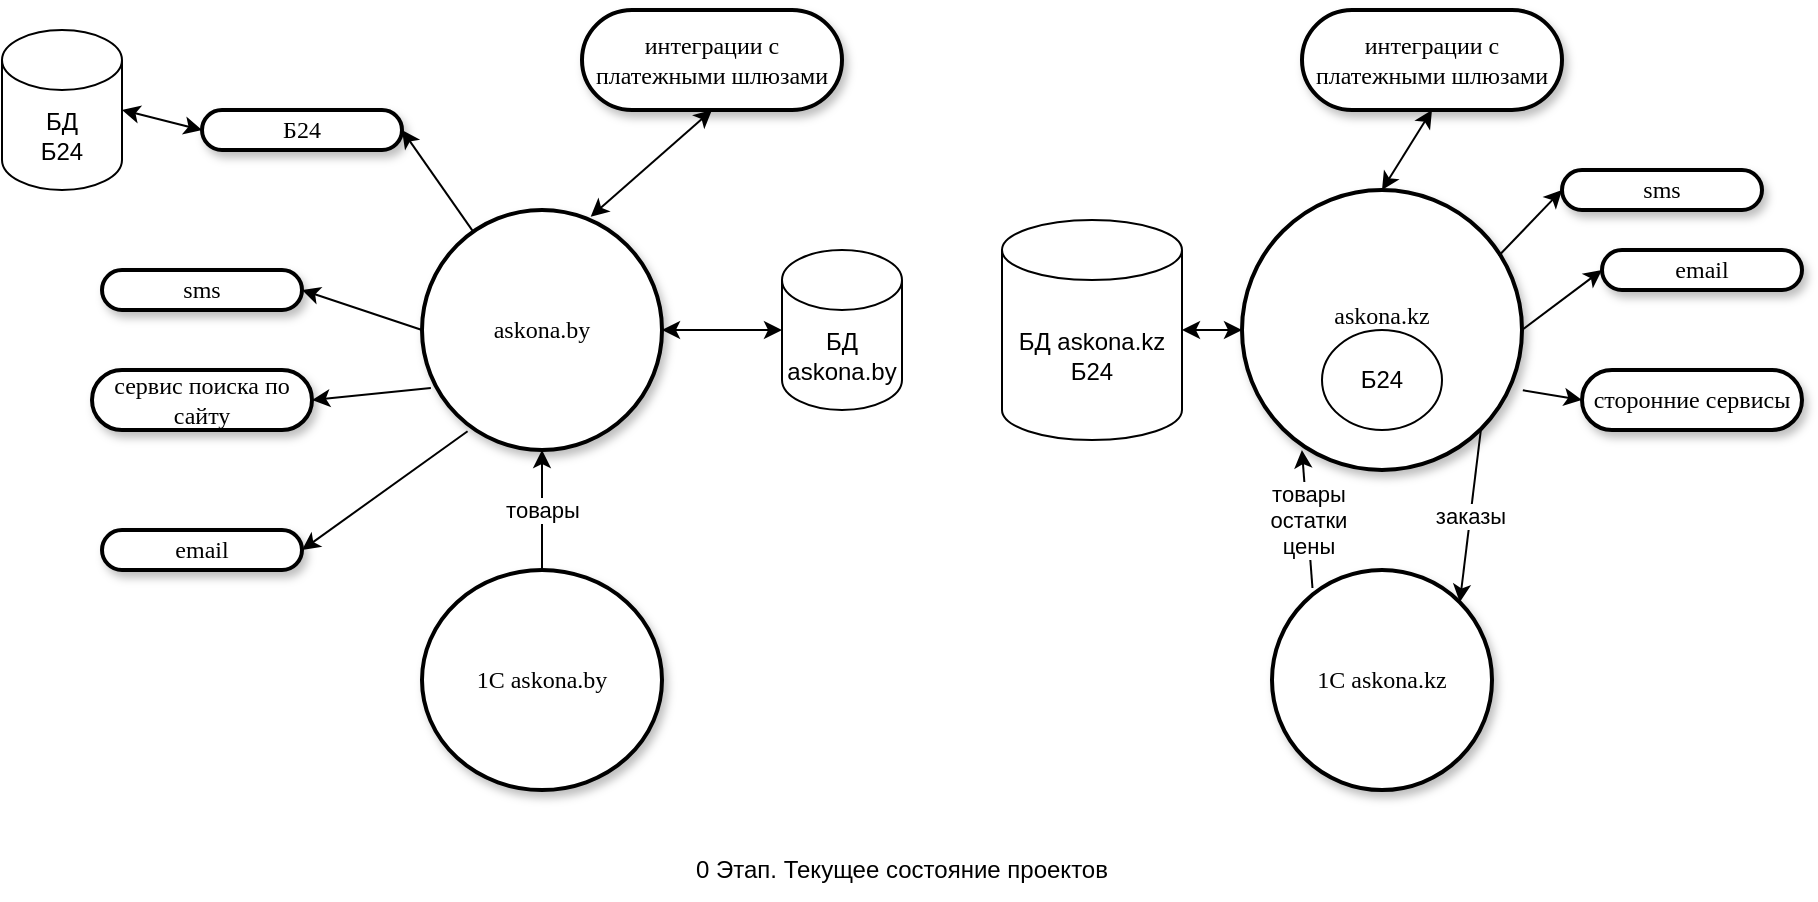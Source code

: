 <mxfile version="16.2.4" type="github" pages="6">
  <diagram name="0 Этап" id="ad52d381-51e7-2e0d-a935-2d0ddd2fd229">
    <mxGraphModel dx="1038" dy="579" grid="1" gridSize="10" guides="1" tooltips="1" connect="1" arrows="1" fold="1" page="1" pageScale="1" pageWidth="1100" pageHeight="850" background="none" math="0" shadow="0">
      <root>
        <mxCell id="0" />
        <mxCell id="1" parent="0" />
        <mxCell id="2c924340bb9dbf6c-1" value="&lt;span&gt;sms&lt;/span&gt;" style="whiteSpace=wrap;html=1;rounded=1;shadow=1;comic=0;labelBackgroundColor=none;strokeWidth=2;fontFamily=Verdana;fontSize=12;align=center;arcSize=50;" parent="1" vertex="1">
          <mxGeometry x="100" y="140" width="100" height="20" as="geometry" />
        </mxCell>
        <mxCell id="2c924340bb9dbf6c-2" value="askona.by" style="ellipse;whiteSpace=wrap;html=1;rounded=1;shadow=1;comic=0;labelBackgroundColor=none;strokeWidth=2;fontFamily=Verdana;fontSize=12;align=center;" parent="1" vertex="1">
          <mxGeometry x="260" y="110" width="120" height="120" as="geometry" />
        </mxCell>
        <mxCell id="2c924340bb9dbf6c-3" value="&lt;span&gt;askona.kz&lt;br&gt;Б24&lt;/span&gt;" style="ellipse;whiteSpace=wrap;html=1;rounded=1;shadow=1;comic=0;labelBackgroundColor=none;strokeWidth=2;fontFamily=Verdana;fontSize=12;align=center;" parent="1" vertex="1">
          <mxGeometry x="670" y="100" width="140" height="140" as="geometry" />
        </mxCell>
        <mxCell id="2c924340bb9dbf6c-8" value="&lt;span&gt;email&lt;/span&gt;" style="whiteSpace=wrap;html=1;rounded=1;shadow=1;comic=0;labelBackgroundColor=none;strokeWidth=2;fontFamily=Verdana;fontSize=12;align=center;arcSize=50;" parent="1" vertex="1">
          <mxGeometry x="100" y="270" width="100" height="20" as="geometry" />
        </mxCell>
        <mxCell id="2c924340bb9dbf6c-9" value="сервис поиска по сайту" style="whiteSpace=wrap;html=1;rounded=1;shadow=1;comic=0;labelBackgroundColor=none;strokeWidth=2;fontFamily=Verdana;fontSize=12;align=center;arcSize=50;" parent="1" vertex="1">
          <mxGeometry x="95" y="190" width="110" height="30" as="geometry" />
        </mxCell>
        <mxCell id="2c924340bb9dbf6c-10" value="&lt;span&gt;Б24&lt;/span&gt;" style="whiteSpace=wrap;html=1;rounded=1;shadow=1;comic=0;labelBackgroundColor=none;strokeWidth=2;fontFamily=Verdana;fontSize=12;align=center;arcSize=50;" parent="1" vertex="1">
          <mxGeometry x="150" y="60" width="100" height="20" as="geometry" />
        </mxCell>
        <mxCell id="2c924340bb9dbf6c-11" value="sms" style="whiteSpace=wrap;html=1;rounded=1;shadow=1;comic=0;labelBackgroundColor=none;strokeWidth=2;fontFamily=Verdana;fontSize=12;align=center;arcSize=50;" parent="1" vertex="1">
          <mxGeometry x="830" y="90" width="100" height="20" as="geometry" />
        </mxCell>
        <mxCell id="2c924340bb9dbf6c-14" value="&lt;span&gt;email&lt;/span&gt;" style="whiteSpace=wrap;html=1;rounded=1;shadow=1;comic=0;labelBackgroundColor=none;strokeWidth=2;fontFamily=Verdana;fontSize=12;align=center;arcSize=50;" parent="1" vertex="1">
          <mxGeometry x="850" y="130" width="100" height="20" as="geometry" />
        </mxCell>
        <mxCell id="2c924340bb9dbf6c-15" value="сторонние сервисы" style="whiteSpace=wrap;html=1;rounded=1;shadow=1;comic=0;labelBackgroundColor=none;strokeWidth=2;fontFamily=Verdana;fontSize=12;align=center;arcSize=50;" parent="1" vertex="1">
          <mxGeometry x="840" y="190" width="110" height="30" as="geometry" />
        </mxCell>
        <mxCell id="e7sv1rvLlpTnSlCccXUs-2" value="БД&lt;br&gt;Б24" style="shape=cylinder3;whiteSpace=wrap;html=1;boundedLbl=1;backgroundOutline=1;size=15;" vertex="1" parent="1">
          <mxGeometry x="50" y="20" width="60" height="80" as="geometry" />
        </mxCell>
        <mxCell id="e7sv1rvLlpTnSlCccXUs-3" value="БД askona.by" style="shape=cylinder3;whiteSpace=wrap;html=1;boundedLbl=1;backgroundOutline=1;size=15;" vertex="1" parent="1">
          <mxGeometry x="440" y="130" width="60" height="80" as="geometry" />
        </mxCell>
        <mxCell id="e7sv1rvLlpTnSlCccXUs-4" value="БД askona.kz&lt;br&gt;Б24" style="shape=cylinder3;whiteSpace=wrap;html=1;boundedLbl=1;backgroundOutline=1;size=15;" vertex="1" parent="1">
          <mxGeometry x="550" y="115" width="90" height="110" as="geometry" />
        </mxCell>
        <mxCell id="e7sv1rvLlpTnSlCccXUs-7" value="" style="endArrow=classic;startArrow=classic;html=1;rounded=0;exitX=1;exitY=0.5;exitDx=0;exitDy=0;entryX=0;entryY=0.5;entryDx=0;entryDy=0;entryPerimeter=0;" edge="1" parent="1" source="2c924340bb9dbf6c-2" target="e7sv1rvLlpTnSlCccXUs-3">
          <mxGeometry width="50" height="50" relative="1" as="geometry">
            <mxPoint x="510" y="290" as="sourcePoint" />
            <mxPoint x="560" y="240" as="targetPoint" />
          </mxGeometry>
        </mxCell>
        <mxCell id="e7sv1rvLlpTnSlCccXUs-9" value="" style="endArrow=classic;startArrow=classic;html=1;rounded=0;entryX=1;entryY=0.5;entryDx=0;entryDy=0;entryPerimeter=0;exitX=0;exitY=0.5;exitDx=0;exitDy=0;" edge="1" parent="1" source="2c924340bb9dbf6c-10" target="e7sv1rvLlpTnSlCccXUs-2">
          <mxGeometry width="50" height="50" relative="1" as="geometry">
            <mxPoint x="380" y="50" as="sourcePoint" />
            <mxPoint x="560" y="240" as="targetPoint" />
          </mxGeometry>
        </mxCell>
        <mxCell id="e7sv1rvLlpTnSlCccXUs-12" value="" style="endArrow=classic;startArrow=classic;html=1;rounded=0;entryX=0;entryY=0.5;entryDx=0;entryDy=0;exitX=1;exitY=0.5;exitDx=0;exitDy=0;exitPerimeter=0;" edge="1" parent="1" source="e7sv1rvLlpTnSlCccXUs-4" target="2c924340bb9dbf6c-3">
          <mxGeometry width="50" height="50" relative="1" as="geometry">
            <mxPoint x="510" y="290" as="sourcePoint" />
            <mxPoint x="560" y="240" as="targetPoint" />
          </mxGeometry>
        </mxCell>
        <mxCell id="e7sv1rvLlpTnSlCccXUs-16" value="заказы" style="endArrow=classic;startArrow=none;html=1;rounded=0;exitX=1;exitY=1;exitDx=0;exitDy=0;entryX=1;entryY=0;entryDx=0;entryDy=0;" edge="1" parent="1" source="2c924340bb9dbf6c-3" target="e7sv1rvLlpTnSlCccXUs-19">
          <mxGeometry width="50" height="50" relative="1" as="geometry">
            <mxPoint x="730" y="232" as="sourcePoint" />
            <mxPoint x="740" y="300" as="targetPoint" />
          </mxGeometry>
        </mxCell>
        <mxCell id="e7sv1rvLlpTnSlCccXUs-17" value="товары" style="endArrow=classic;html=1;rounded=0;exitX=0.5;exitY=0;exitDx=0;exitDy=0;entryX=0.5;entryY=1;entryDx=0;entryDy=0;" edge="1" parent="1" source="e7sv1rvLlpTnSlCccXUs-18" target="2c924340bb9dbf6c-2">
          <mxGeometry width="50" height="50" relative="1" as="geometry">
            <mxPoint x="520" y="240" as="sourcePoint" />
            <mxPoint x="570" y="190" as="targetPoint" />
          </mxGeometry>
        </mxCell>
        <mxCell id="e7sv1rvLlpTnSlCccXUs-18" value="1С askona.by" style="ellipse;whiteSpace=wrap;html=1;rounded=1;shadow=1;comic=0;labelBackgroundColor=none;strokeWidth=2;fontFamily=Verdana;fontSize=12;align=center;" vertex="1" parent="1">
          <mxGeometry x="260" y="290" width="120" height="110" as="geometry" />
        </mxCell>
        <mxCell id="e7sv1rvLlpTnSlCccXUs-19" value="1C askona.kz" style="ellipse;whiteSpace=wrap;html=1;rounded=1;shadow=1;comic=0;labelBackgroundColor=none;strokeWidth=2;fontFamily=Verdana;fontSize=12;align=center;" vertex="1" parent="1">
          <mxGeometry x="685" y="290" width="110" height="110" as="geometry" />
        </mxCell>
        <mxCell id="e7sv1rvLlpTnSlCccXUs-20" value="0 Этап. Текущее состояние проектов" style="text;html=1;strokeColor=none;fillColor=none;align=center;verticalAlign=middle;whiteSpace=wrap;rounded=0;" vertex="1" parent="1">
          <mxGeometry x="130" y="425" width="740" height="30" as="geometry" />
        </mxCell>
        <mxCell id="e7sv1rvLlpTnSlCccXUs-22" value="интеграции с платежными шлюзами" style="whiteSpace=wrap;html=1;rounded=1;shadow=1;comic=0;labelBackgroundColor=none;strokeWidth=2;fontFamily=Verdana;fontSize=12;align=center;arcSize=50;" vertex="1" parent="1">
          <mxGeometry x="700" y="10" width="130" height="50" as="geometry" />
        </mxCell>
        <mxCell id="e7sv1rvLlpTnSlCccXUs-24" value="" style="endArrow=classic;startArrow=classic;html=1;rounded=0;entryX=0.5;entryY=1;entryDx=0;entryDy=0;exitX=0.5;exitY=0;exitDx=0;exitDy=0;" edge="1" parent="1" source="2c924340bb9dbf6c-3" target="e7sv1rvLlpTnSlCccXUs-22">
          <mxGeometry width="50" height="50" relative="1" as="geometry">
            <mxPoint x="520" y="250" as="sourcePoint" />
            <mxPoint x="570" y="200" as="targetPoint" />
          </mxGeometry>
        </mxCell>
        <mxCell id="e7sv1rvLlpTnSlCccXUs-25" value="интеграции с платежными шлюзами" style="whiteSpace=wrap;html=1;rounded=1;shadow=1;comic=0;labelBackgroundColor=none;strokeWidth=2;fontFamily=Verdana;fontSize=12;align=center;arcSize=50;" vertex="1" parent="1">
          <mxGeometry x="340" y="10" width="130" height="50" as="geometry" />
        </mxCell>
        <mxCell id="e7sv1rvLlpTnSlCccXUs-27" value="" style="endArrow=classic;startArrow=classic;html=1;rounded=0;exitX=0.703;exitY=0.028;exitDx=0;exitDy=0;exitPerimeter=0;entryX=0.5;entryY=1;entryDx=0;entryDy=0;" edge="1" parent="1" source="2c924340bb9dbf6c-2" target="e7sv1rvLlpTnSlCccXUs-25">
          <mxGeometry width="50" height="50" relative="1" as="geometry">
            <mxPoint x="520" y="250" as="sourcePoint" />
            <mxPoint x="570" y="200" as="targetPoint" />
          </mxGeometry>
        </mxCell>
        <mxCell id="e7sv1rvLlpTnSlCccXUs-28" value="" style="endArrow=classic;html=1;rounded=0;exitX=0;exitY=0.5;exitDx=0;exitDy=0;entryX=1;entryY=0.5;entryDx=0;entryDy=0;" edge="1" parent="1" source="2c924340bb9dbf6c-2" target="2c924340bb9dbf6c-1">
          <mxGeometry width="50" height="50" relative="1" as="geometry">
            <mxPoint x="520" y="250" as="sourcePoint" />
            <mxPoint x="570" y="200" as="targetPoint" />
          </mxGeometry>
        </mxCell>
        <mxCell id="e7sv1rvLlpTnSlCccXUs-29" value="" style="endArrow=classic;html=1;rounded=0;exitX=0.037;exitY=0.742;exitDx=0;exitDy=0;exitPerimeter=0;entryX=1;entryY=0.5;entryDx=0;entryDy=0;" edge="1" parent="1" source="2c924340bb9dbf6c-2" target="2c924340bb9dbf6c-9">
          <mxGeometry width="50" height="50" relative="1" as="geometry">
            <mxPoint x="520" y="250" as="sourcePoint" />
            <mxPoint x="570" y="200" as="targetPoint" />
          </mxGeometry>
        </mxCell>
        <mxCell id="e7sv1rvLlpTnSlCccXUs-30" value="" style="endArrow=classic;html=1;rounded=0;exitX=0.19;exitY=0.922;exitDx=0;exitDy=0;exitPerimeter=0;entryX=1;entryY=0.5;entryDx=0;entryDy=0;" edge="1" parent="1" source="2c924340bb9dbf6c-2" target="2c924340bb9dbf6c-8">
          <mxGeometry width="50" height="50" relative="1" as="geometry">
            <mxPoint x="520" y="250" as="sourcePoint" />
            <mxPoint x="570" y="200" as="targetPoint" />
          </mxGeometry>
        </mxCell>
        <mxCell id="Ysu8DWHyUEaglPwo_BN1-1" value="" style="endArrow=classic;html=1;rounded=0;entryX=0;entryY=0.5;entryDx=0;entryDy=0;exitX=0.917;exitY=0.235;exitDx=0;exitDy=0;exitPerimeter=0;" edge="1" parent="1" source="2c924340bb9dbf6c-3" target="2c924340bb9dbf6c-11">
          <mxGeometry width="50" height="50" relative="1" as="geometry">
            <mxPoint x="520" y="250" as="sourcePoint" />
            <mxPoint x="570" y="200" as="targetPoint" />
          </mxGeometry>
        </mxCell>
        <mxCell id="Ysu8DWHyUEaglPwo_BN1-2" value="" style="endArrow=classic;html=1;rounded=0;entryX=0;entryY=0.5;entryDx=0;entryDy=0;exitX=1;exitY=0.5;exitDx=0;exitDy=0;" edge="1" parent="1" source="2c924340bb9dbf6c-3" target="2c924340bb9dbf6c-14">
          <mxGeometry width="50" height="50" relative="1" as="geometry">
            <mxPoint x="803" y="182" as="sourcePoint" />
            <mxPoint x="570" y="200" as="targetPoint" />
          </mxGeometry>
        </mxCell>
        <mxCell id="Ysu8DWHyUEaglPwo_BN1-9" value="" style="endArrow=classic;html=1;rounded=0;entryX=0;entryY=0.5;entryDx=0;entryDy=0;exitX=1.003;exitY=0.715;exitDx=0;exitDy=0;exitPerimeter=0;" edge="1" parent="1" source="2c924340bb9dbf6c-3" target="2c924340bb9dbf6c-15">
          <mxGeometry width="50" height="50" relative="1" as="geometry">
            <mxPoint x="520" y="250" as="sourcePoint" />
            <mxPoint x="570" y="200" as="targetPoint" />
          </mxGeometry>
        </mxCell>
        <mxCell id="Ysu8DWHyUEaglPwo_BN1-10" value="" style="endArrow=classic;html=1;rounded=0;entryX=1;entryY=0.5;entryDx=0;entryDy=0;" edge="1" parent="1" source="2c924340bb9dbf6c-2" target="2c924340bb9dbf6c-10">
          <mxGeometry width="50" height="50" relative="1" as="geometry">
            <mxPoint x="520" y="250" as="sourcePoint" />
            <mxPoint x="570" y="200" as="targetPoint" />
          </mxGeometry>
        </mxCell>
        <mxCell id="P3hFTWytEdL6UGkjS3p5-1" value="Б24" style="ellipse;whiteSpace=wrap;html=1;" vertex="1" parent="1">
          <mxGeometry x="710" y="170" width="60" height="50" as="geometry" />
        </mxCell>
        <mxCell id="P3hFTWytEdL6UGkjS3p5-4" value="товары&lt;br&gt;остатки&lt;br&gt;цены" style="endArrow=classic;html=1;rounded=0;exitX=0.184;exitY=0.082;exitDx=0;exitDy=0;exitPerimeter=0;entryX=0.214;entryY=0.929;entryDx=0;entryDy=0;entryPerimeter=0;" edge="1" parent="1" source="e7sv1rvLlpTnSlCccXUs-19" target="2c924340bb9dbf6c-3">
          <mxGeometry width="50" height="50" relative="1" as="geometry">
            <mxPoint x="520" y="280" as="sourcePoint" />
            <mxPoint x="570" y="230" as="targetPoint" />
          </mxGeometry>
        </mxCell>
      </root>
    </mxGraphModel>
  </diagram>
  <diagram id="F1m-8lCXPfL2lrKhz0e7" name="1 Этап">
    <mxGraphModel dx="1038" dy="579" grid="1" gridSize="10" guides="1" tooltips="1" connect="1" arrows="1" fold="1" page="1" pageScale="1" pageWidth="827" pageHeight="1169" math="0" shadow="0">
      <root>
        <mxCell id="42iXVZKyQg-ZkgAwgZf2-0" />
        <mxCell id="42iXVZKyQg-ZkgAwgZf2-1" parent="42iXVZKyQg-ZkgAwgZf2-0" />
        <mxCell id="U29771Ecz4MOP07TJdpR-19" value="1 Этап. Остатки, цены, api" style="text;html=1;strokeColor=none;fillColor=none;align=center;verticalAlign=middle;whiteSpace=wrap;rounded=0;" vertex="1" parent="42iXVZKyQg-ZkgAwgZf2-1">
          <mxGeometry x="320" y="490" width="740" height="30" as="geometry" />
        </mxCell>
        <mxCell id="YQZS7FdD5D_KlTmMAMFZ-0" value="&lt;span&gt;askona.kz&lt;br&gt;Б24&lt;/span&gt;" style="ellipse;whiteSpace=wrap;html=1;rounded=1;shadow=1;comic=0;labelBackgroundColor=none;strokeWidth=2;fontFamily=Verdana;fontSize=12;align=center;" vertex="1" parent="42iXVZKyQg-ZkgAwgZf2-1">
          <mxGeometry x="600" y="100" width="210" height="100" as="geometry" />
        </mxCell>
        <mxCell id="YQZS7FdD5D_KlTmMAMFZ-1" value="sms" style="whiteSpace=wrap;html=1;rounded=1;shadow=1;comic=0;labelBackgroundColor=none;strokeWidth=2;fontFamily=Verdana;fontSize=12;align=center;arcSize=50;" vertex="1" parent="42iXVZKyQg-ZkgAwgZf2-1">
          <mxGeometry x="830" y="90" width="100" height="20" as="geometry" />
        </mxCell>
        <mxCell id="YQZS7FdD5D_KlTmMAMFZ-2" value="&lt;span&gt;email&lt;/span&gt;" style="whiteSpace=wrap;html=1;rounded=1;shadow=1;comic=0;labelBackgroundColor=none;strokeWidth=2;fontFamily=Verdana;fontSize=12;align=center;arcSize=50;" vertex="1" parent="42iXVZKyQg-ZkgAwgZf2-1">
          <mxGeometry x="850" y="130" width="100" height="20" as="geometry" />
        </mxCell>
        <mxCell id="YQZS7FdD5D_KlTmMAMFZ-3" value="сторонние сервисы" style="whiteSpace=wrap;html=1;rounded=1;shadow=1;comic=0;labelBackgroundColor=none;strokeWidth=2;fontFamily=Verdana;fontSize=12;align=center;arcSize=50;" vertex="1" parent="42iXVZKyQg-ZkgAwgZf2-1">
          <mxGeometry x="840" y="190" width="110" height="30" as="geometry" />
        </mxCell>
        <mxCell id="YQZS7FdD5D_KlTmMAMFZ-4" value="БД askona.kz&lt;br&gt;Б24" style="shape=cylinder3;whiteSpace=wrap;html=1;boundedLbl=1;backgroundOutline=1;size=15;" vertex="1" parent="42iXVZKyQg-ZkgAwgZf2-1">
          <mxGeometry x="430" y="115" width="90" height="110" as="geometry" />
        </mxCell>
        <mxCell id="YQZS7FdD5D_KlTmMAMFZ-5" value="" style="endArrow=classic;startArrow=classic;html=1;rounded=0;entryX=0;entryY=0.5;entryDx=0;entryDy=0;exitX=1;exitY=0.5;exitDx=0;exitDy=0;exitPerimeter=0;" edge="1" parent="42iXVZKyQg-ZkgAwgZf2-1" source="YQZS7FdD5D_KlTmMAMFZ-4" target="YQZS7FdD5D_KlTmMAMFZ-0">
          <mxGeometry width="50" height="50" relative="1" as="geometry">
            <mxPoint x="510" y="290" as="sourcePoint" />
            <mxPoint x="560" y="240" as="targetPoint" />
          </mxGeometry>
        </mxCell>
        <mxCell id="YQZS7FdD5D_KlTmMAMFZ-6" value="заказы" style="endArrow=classic;startArrow=none;html=1;rounded=0;exitX=1;exitY=1;exitDx=0;exitDy=0;entryX=1;entryY=0;entryDx=0;entryDy=0;" edge="1" parent="42iXVZKyQg-ZkgAwgZf2-1" source="YQZS7FdD5D_KlTmMAMFZ-0" target="YQZS7FdD5D_KlTmMAMFZ-7">
          <mxGeometry width="50" height="50" relative="1" as="geometry">
            <mxPoint x="730" y="232" as="sourcePoint" />
            <mxPoint x="740" y="300" as="targetPoint" />
          </mxGeometry>
        </mxCell>
        <mxCell id="YQZS7FdD5D_KlTmMAMFZ-7" value="1C askona.kz" style="ellipse;whiteSpace=wrap;html=1;rounded=1;shadow=1;comic=0;labelBackgroundColor=none;strokeWidth=2;fontFamily=Verdana;fontSize=12;align=center;" vertex="1" parent="42iXVZKyQg-ZkgAwgZf2-1">
          <mxGeometry x="730" y="340" width="110" height="110" as="geometry" />
        </mxCell>
        <mxCell id="YQZS7FdD5D_KlTmMAMFZ-8" value="интеграции с платежными шлюзами" style="whiteSpace=wrap;html=1;rounded=1;shadow=1;comic=0;labelBackgroundColor=none;strokeWidth=2;fontFamily=Verdana;fontSize=12;align=center;arcSize=50;" vertex="1" parent="42iXVZKyQg-ZkgAwgZf2-1">
          <mxGeometry x="700" y="10" width="130" height="50" as="geometry" />
        </mxCell>
        <mxCell id="YQZS7FdD5D_KlTmMAMFZ-9" value="" style="endArrow=classic;startArrow=classic;html=1;rounded=0;entryX=0.5;entryY=1;entryDx=0;entryDy=0;exitX=0.642;exitY=0.022;exitDx=0;exitDy=0;exitPerimeter=0;" edge="1" parent="42iXVZKyQg-ZkgAwgZf2-1" source="YQZS7FdD5D_KlTmMAMFZ-0" target="YQZS7FdD5D_KlTmMAMFZ-8">
          <mxGeometry width="50" height="50" relative="1" as="geometry">
            <mxPoint x="520" y="250" as="sourcePoint" />
            <mxPoint x="570" y="200" as="targetPoint" />
          </mxGeometry>
        </mxCell>
        <mxCell id="YQZS7FdD5D_KlTmMAMFZ-10" value="" style="endArrow=classic;html=1;rounded=0;entryX=0;entryY=0.5;entryDx=0;entryDy=0;exitX=0.917;exitY=0.235;exitDx=0;exitDy=0;exitPerimeter=0;" edge="1" parent="42iXVZKyQg-ZkgAwgZf2-1" source="YQZS7FdD5D_KlTmMAMFZ-0" target="YQZS7FdD5D_KlTmMAMFZ-1">
          <mxGeometry width="50" height="50" relative="1" as="geometry">
            <mxPoint x="520" y="250" as="sourcePoint" />
            <mxPoint x="570" y="200" as="targetPoint" />
          </mxGeometry>
        </mxCell>
        <mxCell id="YQZS7FdD5D_KlTmMAMFZ-11" value="" style="endArrow=classic;html=1;rounded=0;entryX=0;entryY=0.5;entryDx=0;entryDy=0;exitX=1;exitY=0.5;exitDx=0;exitDy=0;" edge="1" parent="42iXVZKyQg-ZkgAwgZf2-1" source="YQZS7FdD5D_KlTmMAMFZ-0" target="YQZS7FdD5D_KlTmMAMFZ-2">
          <mxGeometry width="50" height="50" relative="1" as="geometry">
            <mxPoint x="803" y="182" as="sourcePoint" />
            <mxPoint x="570" y="200" as="targetPoint" />
          </mxGeometry>
        </mxCell>
        <mxCell id="YQZS7FdD5D_KlTmMAMFZ-12" value="" style="endArrow=classic;html=1;rounded=0;entryX=0;entryY=0.5;entryDx=0;entryDy=0;exitX=1.003;exitY=0.715;exitDx=0;exitDy=0;exitPerimeter=0;" edge="1" parent="42iXVZKyQg-ZkgAwgZf2-1" source="YQZS7FdD5D_KlTmMAMFZ-0" target="YQZS7FdD5D_KlTmMAMFZ-3">
          <mxGeometry width="50" height="50" relative="1" as="geometry">
            <mxPoint x="520" y="250" as="sourcePoint" />
            <mxPoint x="570" y="200" as="targetPoint" />
          </mxGeometry>
        </mxCell>
        <mxCell id="YQZS7FdD5D_KlTmMAMFZ-13" value="Б24" style="ellipse;whiteSpace=wrap;html=1;" vertex="1" parent="42iXVZKyQg-ZkgAwgZf2-1">
          <mxGeometry x="675" y="150" width="60" height="50" as="geometry" />
        </mxCell>
        <mxCell id="YQZS7FdD5D_KlTmMAMFZ-14" value="товары" style="endArrow=classic;html=1;rounded=0;exitX=0.184;exitY=0.082;exitDx=0;exitDy=0;exitPerimeter=0;entryX=0.214;entryY=0.929;entryDx=0;entryDy=0;entryPerimeter=0;" edge="1" parent="42iXVZKyQg-ZkgAwgZf2-1" source="YQZS7FdD5D_KlTmMAMFZ-7" target="YQZS7FdD5D_KlTmMAMFZ-0">
          <mxGeometry width="50" height="50" relative="1" as="geometry">
            <mxPoint x="520" y="280" as="sourcePoint" />
            <mxPoint x="570" y="230" as="targetPoint" />
          </mxGeometry>
        </mxCell>
        <mxCell id="K_6S44pZKELU0-nZa0NQ-0" value="Api Service" style="ellipse;whiteSpace=wrap;html=1;rounded=1;shadow=1;comic=0;labelBackgroundColor=none;strokeWidth=2;fontFamily=Verdana;fontSize=12;align=center;" vertex="1" parent="42iXVZKyQg-ZkgAwgZf2-1">
          <mxGeometry x="400" y="310" width="150" height="130" as="geometry" />
        </mxCell>
        <mxCell id="-opgnjT0x0myLm0r0H2q-0" value="остатки&lt;br&gt;цены" style="endArrow=classic;html=1;rounded=0;exitX=0;exitY=0.5;exitDx=0;exitDy=0;" edge="1" parent="42iXVZKyQg-ZkgAwgZf2-1" source="YQZS7FdD5D_KlTmMAMFZ-7" target="K_6S44pZKELU0-nZa0NQ-0">
          <mxGeometry width="50" height="50" relative="1" as="geometry">
            <mxPoint x="720" y="310" as="sourcePoint" />
            <mxPoint x="770" y="260" as="targetPoint" />
          </mxGeometry>
        </mxCell>
        <mxCell id="-opgnjT0x0myLm0r0H2q-1" value="остатки&lt;br&gt;цены" style="endArrow=classic;html=1;rounded=0;exitX=0.5;exitY=0;exitDx=0;exitDy=0;entryX=0.5;entryY=1;entryDx=0;entryDy=0;entryPerimeter=0;" edge="1" parent="42iXVZKyQg-ZkgAwgZf2-1" source="K_6S44pZKELU0-nZa0NQ-0" target="YQZS7FdD5D_KlTmMAMFZ-4">
          <mxGeometry width="50" height="50" relative="1" as="geometry">
            <mxPoint x="720" y="300" as="sourcePoint" />
            <mxPoint x="770" y="250" as="targetPoint" />
          </mxGeometry>
        </mxCell>
      </root>
    </mxGraphModel>
  </diagram>
  <diagram id="pjzXhFXCkL2u3K4hZXwU" name="2 Этап">
    <mxGraphModel dx="1038" dy="579" grid="1" gridSize="10" guides="1" tooltips="1" connect="1" arrows="1" fold="1" page="1" pageScale="1" pageWidth="827" pageHeight="1169" math="0" shadow="0">
      <root>
        <mxCell id="tX2GuFh5bTft9-v0fIPz-0" />
        <mxCell id="tX2GuFh5bTft9-v0fIPz-1" parent="tX2GuFh5bTft9-v0fIPz-0" />
        <mxCell id="tX2GuFh5bTft9-v0fIPz-2" value="2 Этап. Перевод каталога на spa" style="text;html=1;strokeColor=none;fillColor=none;align=center;verticalAlign=middle;whiteSpace=wrap;rounded=0;" vertex="1" parent="tX2GuFh5bTft9-v0fIPz-1">
          <mxGeometry x="270" y="650" width="740" height="30" as="geometry" />
        </mxCell>
        <mxCell id="tX2GuFh5bTft9-v0fIPz-4" value="sms" style="whiteSpace=wrap;html=1;rounded=1;shadow=1;comic=0;labelBackgroundColor=none;strokeWidth=2;fontFamily=Verdana;fontSize=12;align=center;arcSize=50;" vertex="1" parent="tX2GuFh5bTft9-v0fIPz-1">
          <mxGeometry x="857" y="260" width="100" height="20" as="geometry" />
        </mxCell>
        <mxCell id="tX2GuFh5bTft9-v0fIPz-5" value="&lt;span&gt;email&lt;/span&gt;" style="whiteSpace=wrap;html=1;rounded=1;shadow=1;comic=0;labelBackgroundColor=none;strokeWidth=2;fontFamily=Verdana;fontSize=12;align=center;arcSize=50;" vertex="1" parent="tX2GuFh5bTft9-v0fIPz-1">
          <mxGeometry x="862" y="300" width="100" height="20" as="geometry" />
        </mxCell>
        <mxCell id="tX2GuFh5bTft9-v0fIPz-6" value="сторонние сервисы" style="whiteSpace=wrap;html=1;rounded=1;shadow=1;comic=0;labelBackgroundColor=none;strokeWidth=2;fontFamily=Verdana;fontSize=12;align=center;arcSize=50;" vertex="1" parent="tX2GuFh5bTft9-v0fIPz-1">
          <mxGeometry x="857" y="340" width="110" height="30" as="geometry" />
        </mxCell>
        <mxCell id="tX2GuFh5bTft9-v0fIPz-7" value="БД askona.kz&lt;br&gt;Б24" style="shape=cylinder3;whiteSpace=wrap;html=1;boundedLbl=1;backgroundOutline=1;size=15;" vertex="1" parent="tX2GuFh5bTft9-v0fIPz-1">
          <mxGeometry x="782" y="510" width="90" height="110" as="geometry" />
        </mxCell>
        <mxCell id="tX2GuFh5bTft9-v0fIPz-11" value="интеграции с платежными шлюзами" style="whiteSpace=wrap;html=1;rounded=1;shadow=1;comic=0;labelBackgroundColor=none;strokeWidth=2;fontFamily=Verdana;fontSize=12;align=center;arcSize=50;" vertex="1" parent="tX2GuFh5bTft9-v0fIPz-1">
          <mxGeometry x="842" y="190" width="130" height="50" as="geometry" />
        </mxCell>
        <mxCell id="tX2GuFh5bTft9-v0fIPz-18" value="Api Service&lt;br&gt;+ Auth&lt;br&gt;" style="ellipse;whiteSpace=wrap;html=1;rounded=1;shadow=1;comic=0;labelBackgroundColor=none;strokeWidth=2;fontFamily=Verdana;fontSize=12;align=center;" vertex="1" parent="tX2GuFh5bTft9-v0fIPz-1">
          <mxGeometry x="322" y="455" width="190" height="160" as="geometry" />
        </mxCell>
        <mxCell id="tX2GuFh5bTft9-v0fIPz-19" value="товары ?&lt;br&gt;остатки&lt;br&gt;цены" style="endArrow=classic;html=1;rounded=0;exitX=0;exitY=0.5;exitDx=0;exitDy=0;" edge="1" parent="tX2GuFh5bTft9-v0fIPz-1" source="tX2GuFh5bTft9-v0fIPz-10" target="tX2GuFh5bTft9-v0fIPz-18">
          <mxGeometry width="50" height="50" relative="1" as="geometry">
            <mxPoint x="892" y="310" as="sourcePoint" />
            <mxPoint x="942" y="260" as="targetPoint" />
          </mxGeometry>
        </mxCell>
        <mxCell id="tX2GuFh5bTft9-v0fIPz-20" value="товары &lt;br&gt;остатки &lt;br&gt;цены" style="endArrow=classic;html=1;rounded=0;exitX=1;exitY=0.663;exitDx=0;exitDy=0;exitPerimeter=0;" edge="1" parent="tX2GuFh5bTft9-v0fIPz-1" source="tX2GuFh5bTft9-v0fIPz-18" target="tX2GuFh5bTft9-v0fIPz-7">
          <mxGeometry width="50" height="50" relative="1" as="geometry">
            <mxPoint x="892" y="300" as="sourcePoint" />
            <mxPoint x="942" y="250" as="targetPoint" />
          </mxGeometry>
        </mxCell>
        <mxCell id="tX2GuFh5bTft9-v0fIPz-22" value="" style="rounded=0;whiteSpace=wrap;html=1;" vertex="1" parent="tX2GuFh5bTft9-v0fIPz-1">
          <mxGeometry x="292" y="190" width="500" height="190" as="geometry" />
        </mxCell>
        <mxCell id="tX2GuFh5bTft9-v0fIPz-23" value="Spa" style="whiteSpace=wrap;html=1;rounded=1;shadow=1;comic=0;labelBackgroundColor=none;strokeWidth=2;fontFamily=Verdana;fontSize=12;align=center;" vertex="1" parent="tX2GuFh5bTft9-v0fIPz-1">
          <mxGeometry x="402" y="240" width="120" height="60" as="geometry" />
        </mxCell>
        <mxCell id="tX2GuFh5bTft9-v0fIPz-24" value="Spa Admin Panel" style="rounded=1;whiteSpace=wrap;html=1;" vertex="1" parent="tX2GuFh5bTft9-v0fIPz-1">
          <mxGeometry x="402" y="300" width="120" height="60" as="geometry" />
        </mxCell>
        <mxCell id="tX2GuFh5bTft9-v0fIPz-25" value="redis" style="shape=cylinder3;whiteSpace=wrap;html=1;boundedLbl=1;backgroundOutline=1;size=15;" vertex="1" parent="tX2GuFh5bTft9-v0fIPz-1">
          <mxGeometry x="312" y="230" width="60" height="80" as="geometry" />
        </mxCell>
        <mxCell id="tX2GuFh5bTft9-v0fIPz-27" value="Б24" style="rounded=1;whiteSpace=wrap;html=1;" vertex="1" parent="tX2GuFh5bTft9-v0fIPz-1">
          <mxGeometry x="642" y="290" width="120" height="60" as="geometry" />
        </mxCell>
        <mxCell id="tX2GuFh5bTft9-v0fIPz-28" value="askona.kz" style="whiteSpace=wrap;html=1;rounded=1;shadow=1;comic=0;labelBackgroundColor=none;strokeWidth=2;fontFamily=Verdana;fontSize=12;align=center;" vertex="1" parent="tX2GuFh5bTft9-v0fIPz-1">
          <mxGeometry x="642" y="230" width="120" height="60" as="geometry" />
        </mxCell>
        <mxCell id="tX2GuFh5bTft9-v0fIPz-29" value="nginx" style="shape=parallelogram;perimeter=parallelogramPerimeter;whiteSpace=wrap;html=1;fixedSize=1;" vertex="1" parent="tX2GuFh5bTft9-v0fIPz-1">
          <mxGeometry x="522" y="200" width="120" height="30" as="geometry" />
        </mxCell>
        <mxCell id="tX2GuFh5bTft9-v0fIPz-30" value="" style="endArrow=classic;html=1;rounded=0;exitX=1;exitY=0.5;exitDx=0;exitDy=0;entryX=0.5;entryY=0;entryDx=0;entryDy=0;" edge="1" parent="tX2GuFh5bTft9-v0fIPz-1" source="tX2GuFh5bTft9-v0fIPz-29" target="tX2GuFh5bTft9-v0fIPz-28">
          <mxGeometry width="50" height="50" relative="1" as="geometry">
            <mxPoint x="702" y="250" as="sourcePoint" />
            <mxPoint x="752" y="200" as="targetPoint" />
          </mxGeometry>
        </mxCell>
        <mxCell id="tX2GuFh5bTft9-v0fIPz-31" value="" style="endArrow=classic;html=1;rounded=0;entryX=0.5;entryY=0;entryDx=0;entryDy=0;exitX=0;exitY=0.5;exitDx=0;exitDy=0;" edge="1" parent="tX2GuFh5bTft9-v0fIPz-1" source="tX2GuFh5bTft9-v0fIPz-29" target="tX2GuFh5bTft9-v0fIPz-23">
          <mxGeometry width="50" height="50" relative="1" as="geometry">
            <mxPoint x="702" y="250" as="sourcePoint" />
            <mxPoint x="752" y="200" as="targetPoint" />
          </mxGeometry>
        </mxCell>
        <mxCell id="tX2GuFh5bTft9-v0fIPz-32" value="user" style="ellipse;shape=cloud;whiteSpace=wrap;html=1;" vertex="1" parent="tX2GuFh5bTft9-v0fIPz-1">
          <mxGeometry x="512" y="70" width="120" height="80" as="geometry" />
        </mxCell>
        <mxCell id="tX2GuFh5bTft9-v0fIPz-33" value="" style="endArrow=classic;startArrow=classic;html=1;rounded=0;entryX=0.55;entryY=0.95;entryDx=0;entryDy=0;entryPerimeter=0;exitX=0.5;exitY=0;exitDx=0;exitDy=0;" edge="1" parent="tX2GuFh5bTft9-v0fIPz-1" source="tX2GuFh5bTft9-v0fIPz-29" target="tX2GuFh5bTft9-v0fIPz-32">
          <mxGeometry width="50" height="50" relative="1" as="geometry">
            <mxPoint x="702" y="410" as="sourcePoint" />
            <mxPoint x="752" y="360" as="targetPoint" />
          </mxGeometry>
        </mxCell>
        <mxCell id="tX2GuFh5bTft9-v0fIPz-10" value="1C askona.kz" style="ellipse;whiteSpace=wrap;html=1;rounded=1;shadow=1;comic=0;labelBackgroundColor=none;strokeWidth=2;fontFamily=Verdana;fontSize=12;align=center;" vertex="1" parent="tX2GuFh5bTft9-v0fIPz-1">
          <mxGeometry x="570" y="390" width="110" height="110" as="geometry" />
        </mxCell>
        <mxCell id="7XlK_zpEXWcMsZIsumRF-0" value="заказы" style="endArrow=classic;html=1;rounded=0;exitX=0;exitY=0.75;exitDx=0;exitDy=0;entryX=0;entryY=0;entryDx=0;entryDy=0;" edge="1" parent="tX2GuFh5bTft9-v0fIPz-1" source="tX2GuFh5bTft9-v0fIPz-28" target="tX2GuFh5bTft9-v0fIPz-10">
          <mxGeometry width="50" height="50" relative="1" as="geometry">
            <mxPoint x="702" y="410" as="sourcePoint" />
            <mxPoint x="752" y="360" as="targetPoint" />
          </mxGeometry>
        </mxCell>
        <mxCell id="7XlK_zpEXWcMsZIsumRF-1" value="каталог" style="endArrow=classic;startArrow=classic;html=1;rounded=0;exitX=0.5;exitY=0;exitDx=0;exitDy=0;" edge="1" parent="tX2GuFh5bTft9-v0fIPz-1" source="tX2GuFh5bTft9-v0fIPz-18">
          <mxGeometry width="50" height="50" relative="1" as="geometry">
            <mxPoint x="702" y="410" as="sourcePoint" />
            <mxPoint x="462" y="360" as="targetPoint" />
          </mxGeometry>
        </mxCell>
        <mxCell id="7XlK_zpEXWcMsZIsumRF-2" value="" style="endArrow=classic;html=1;rounded=0;exitX=1;exitY=0.75;exitDx=0;exitDy=0;" edge="1" parent="tX2GuFh5bTft9-v0fIPz-1" source="tX2GuFh5bTft9-v0fIPz-28">
          <mxGeometry width="50" height="50" relative="1" as="geometry">
            <mxPoint x="730" y="290" as="sourcePoint" />
            <mxPoint x="860" y="360" as="targetPoint" />
          </mxGeometry>
        </mxCell>
        <mxCell id="7XlK_zpEXWcMsZIsumRF-3" value="" style="endArrow=classic;html=1;rounded=0;entryX=0;entryY=0.5;entryDx=0;entryDy=0;exitX=1;exitY=0.5;exitDx=0;exitDy=0;" edge="1" parent="tX2GuFh5bTft9-v0fIPz-1" source="tX2GuFh5bTft9-v0fIPz-28" target="tX2GuFh5bTft9-v0fIPz-5">
          <mxGeometry width="50" height="50" relative="1" as="geometry">
            <mxPoint x="702" y="410" as="sourcePoint" />
            <mxPoint x="752" y="360" as="targetPoint" />
          </mxGeometry>
        </mxCell>
        <mxCell id="7XlK_zpEXWcMsZIsumRF-4" value="" style="endArrow=classic;html=1;rounded=0;entryX=0;entryY=0.5;entryDx=0;entryDy=0;exitX=1;exitY=0.25;exitDx=0;exitDy=0;" edge="1" parent="tX2GuFh5bTft9-v0fIPz-1" source="tX2GuFh5bTft9-v0fIPz-28" target="tX2GuFh5bTft9-v0fIPz-4">
          <mxGeometry width="50" height="50" relative="1" as="geometry">
            <mxPoint x="702" y="410" as="sourcePoint" />
            <mxPoint x="752" y="360" as="targetPoint" />
          </mxGeometry>
        </mxCell>
        <mxCell id="7XlK_zpEXWcMsZIsumRF-5" value="" style="endArrow=classic;startArrow=classic;html=1;rounded=0;entryX=0;entryY=0.5;entryDx=0;entryDy=0;exitX=1;exitY=0;exitDx=0;exitDy=0;" edge="1" parent="tX2GuFh5bTft9-v0fIPz-1" source="tX2GuFh5bTft9-v0fIPz-28" target="tX2GuFh5bTft9-v0fIPz-11">
          <mxGeometry width="50" height="50" relative="1" as="geometry">
            <mxPoint x="702" y="410" as="sourcePoint" />
            <mxPoint x="752" y="360" as="targetPoint" />
          </mxGeometry>
        </mxCell>
        <mxCell id="7XlK_zpEXWcMsZIsumRF-6" value="" style="endArrow=classic;startArrow=classic;html=1;rounded=0;entryX=1;entryY=0;entryDx=0;entryDy=0;exitX=0.5;exitY=0;exitDx=0;exitDy=0;exitPerimeter=0;" edge="1" parent="tX2GuFh5bTft9-v0fIPz-1" source="tX2GuFh5bTft9-v0fIPz-7" target="tX2GuFh5bTft9-v0fIPz-27">
          <mxGeometry width="50" height="50" relative="1" as="geometry">
            <mxPoint x="702" y="410" as="sourcePoint" />
            <mxPoint x="752" y="360" as="targetPoint" />
          </mxGeometry>
        </mxCell>
        <mxCell id="7XlK_zpEXWcMsZIsumRF-7" value="" style="endArrow=classic;startArrow=classic;html=1;rounded=0;exitX=1;exitY=0;exitDx=0;exitDy=52.5;exitPerimeter=0;" edge="1" parent="tX2GuFh5bTft9-v0fIPz-1" source="tX2GuFh5bTft9-v0fIPz-25">
          <mxGeometry width="50" height="50" relative="1" as="geometry">
            <mxPoint x="702" y="410" as="sourcePoint" />
            <mxPoint x="402" y="283" as="targetPoint" />
          </mxGeometry>
        </mxCell>
        <mxCell id="7XlK_zpEXWcMsZIsumRF-9" value="elk" style="shape=cylinder3;whiteSpace=wrap;html=1;boundedLbl=1;backgroundOutline=1;size=15;" vertex="1" parent="tX2GuFh5bTft9-v0fIPz-1">
          <mxGeometry x="342" y="520" width="40" height="60" as="geometry" />
        </mxCell>
        <mxCell id="7XlK_zpEXWcMsZIsumRF-10" value="kafka" style="rounded=0;whiteSpace=wrap;html=1;" vertex="1" parent="tX2GuFh5bTft9-v0fIPz-1">
          <mxGeometry x="180" y="410" width="70" height="250" as="geometry" />
        </mxCell>
        <mxCell id="7XlK_zpEXWcMsZIsumRF-11" value="PIM" style="whiteSpace=wrap;html=1;aspect=fixed;" vertex="1" parent="tX2GuFh5bTft9-v0fIPz-1">
          <mxGeometry x="30" y="400" width="80" height="80" as="geometry" />
        </mxCell>
        <mxCell id="7XlK_zpEXWcMsZIsumRF-12" value="товары ?" style="endArrow=classic;html=1;rounded=0;exitX=0;exitY=0.5;exitDx=0;exitDy=0;" edge="1" parent="tX2GuFh5bTft9-v0fIPz-1" source="tX2GuFh5bTft9-v0fIPz-18" target="7XlK_zpEXWcMsZIsumRF-10">
          <mxGeometry width="50" height="50" relative="1" as="geometry">
            <mxPoint x="702" y="620" as="sourcePoint" />
            <mxPoint x="752" y="570" as="targetPoint" />
          </mxGeometry>
        </mxCell>
        <mxCell id="7XlK_zpEXWcMsZIsumRF-13" value="товары ?" style="endArrow=classic;html=1;rounded=0;entryX=0;entryY=0.25;entryDx=0;entryDy=0;exitX=1;exitY=0.5;exitDx=0;exitDy=0;" edge="1" parent="tX2GuFh5bTft9-v0fIPz-1" source="7XlK_zpEXWcMsZIsumRF-11" target="7XlK_zpEXWcMsZIsumRF-10">
          <mxGeometry width="50" height="50" relative="1" as="geometry">
            <mxPoint x="130" y="590" as="sourcePoint" />
            <mxPoint x="752" y="570" as="targetPoint" />
          </mxGeometry>
        </mxCell>
        <mxCell id="fR8N60uNHvWRzIpWP8ui-0" value="сервис поиска по сайту" style="whiteSpace=wrap;html=1;rounded=1;shadow=1;comic=0;labelBackgroundColor=none;strokeWidth=2;fontFamily=Verdana;fontSize=12;align=center;arcSize=50;" vertex="1" parent="tX2GuFh5bTft9-v0fIPz-1">
          <mxGeometry x="264" y="640" width="118" height="40" as="geometry" />
        </mxCell>
        <mxCell id="fR8N60uNHvWRzIpWP8ui-1" value="" style="endArrow=classic;startArrow=classic;html=1;rounded=0;entryX=0;entryY=1;entryDx=0;entryDy=0;" edge="1" parent="tX2GuFh5bTft9-v0fIPz-1" target="tX2GuFh5bTft9-v0fIPz-18">
          <mxGeometry width="50" height="50" relative="1" as="geometry">
            <mxPoint x="298" y="640" as="sourcePoint" />
            <mxPoint x="348" y="580" as="targetPoint" />
          </mxGeometry>
        </mxCell>
      </root>
    </mxGraphModel>
  </diagram>
  <diagram id="qo_o0Rmqt51_jMPtpBae" name="3 Этап">
    <mxGraphModel dx="1038" dy="579" grid="1" gridSize="10" guides="1" tooltips="1" connect="1" arrows="1" fold="1" page="1" pageScale="1" pageWidth="827" pageHeight="1169" math="0" shadow="0">
      <root>
        <mxCell id="EJKidNbe03rWa2PdKPxM-0" />
        <mxCell id="EJKidNbe03rWa2PdKPxM-1" parent="EJKidNbe03rWa2PdKPxM-0" />
        <mxCell id="EJKidNbe03rWa2PdKPxM-2" value="3 Этап. Перенос функционала по Users" style="text;html=1;strokeColor=none;fillColor=none;align=center;verticalAlign=middle;whiteSpace=wrap;rounded=0;" vertex="1" parent="EJKidNbe03rWa2PdKPxM-1">
          <mxGeometry x="270" y="650" width="740" height="30" as="geometry" />
        </mxCell>
        <mxCell id="EJKidNbe03rWa2PdKPxM-3" value="sms" style="whiteSpace=wrap;html=1;rounded=1;shadow=1;comic=0;labelBackgroundColor=none;strokeWidth=2;fontFamily=Verdana;fontSize=12;align=center;arcSize=50;" vertex="1" parent="EJKidNbe03rWa2PdKPxM-1">
          <mxGeometry x="312" y="660" width="100" height="20" as="geometry" />
        </mxCell>
        <mxCell id="EJKidNbe03rWa2PdKPxM-4" value="&lt;span&gt;email&lt;/span&gt;" style="whiteSpace=wrap;html=1;rounded=1;shadow=1;comic=0;labelBackgroundColor=none;strokeWidth=2;fontFamily=Verdana;fontSize=12;align=center;arcSize=50;" vertex="1" parent="EJKidNbe03rWa2PdKPxM-1">
          <mxGeometry x="260" y="620" width="100" height="20" as="geometry" />
        </mxCell>
        <mxCell id="EJKidNbe03rWa2PdKPxM-5" value="сторонние сервисы" style="whiteSpace=wrap;html=1;rounded=1;shadow=1;comic=0;labelBackgroundColor=none;strokeWidth=2;fontFamily=Verdana;fontSize=12;align=center;arcSize=50;" vertex="1" parent="EJKidNbe03rWa2PdKPxM-1">
          <mxGeometry x="857" y="340" width="110" height="30" as="geometry" />
        </mxCell>
        <mxCell id="EJKidNbe03rWa2PdKPxM-6" value="БД askona.kz&lt;br&gt;Б24" style="shape=cylinder3;whiteSpace=wrap;html=1;boundedLbl=1;backgroundOutline=1;size=15;" vertex="1" parent="EJKidNbe03rWa2PdKPxM-1">
          <mxGeometry x="782" y="510" width="90" height="110" as="geometry" />
        </mxCell>
        <mxCell id="EJKidNbe03rWa2PdKPxM-7" value="интеграции с платежными шлюзами" style="whiteSpace=wrap;html=1;rounded=1;shadow=1;comic=0;labelBackgroundColor=none;strokeWidth=2;fontFamily=Verdana;fontSize=12;align=center;arcSize=50;" vertex="1" parent="EJKidNbe03rWa2PdKPxM-1">
          <mxGeometry x="827" y="275" width="130" height="50" as="geometry" />
        </mxCell>
        <mxCell id="EJKidNbe03rWa2PdKPxM-8" value="Api Service&lt;br&gt;+ Auth&lt;br&gt;" style="ellipse;whiteSpace=wrap;html=1;rounded=1;shadow=1;comic=0;labelBackgroundColor=none;strokeWidth=2;fontFamily=Verdana;fontSize=12;align=center;" vertex="1" parent="EJKidNbe03rWa2PdKPxM-1">
          <mxGeometry x="332" y="460" width="190" height="160" as="geometry" />
        </mxCell>
        <mxCell id="EJKidNbe03rWa2PdKPxM-9" value="товары ?&lt;br&gt;остатки&lt;br&gt;цены" style="endArrow=classic;html=1;rounded=0;exitX=0;exitY=0.5;exitDx=0;exitDy=0;" edge="1" parent="EJKidNbe03rWa2PdKPxM-1" source="EJKidNbe03rWa2PdKPxM-22" target="EJKidNbe03rWa2PdKPxM-8">
          <mxGeometry width="50" height="50" relative="1" as="geometry">
            <mxPoint x="892" y="310" as="sourcePoint" />
            <mxPoint x="942" y="260" as="targetPoint" />
          </mxGeometry>
        </mxCell>
        <mxCell id="EJKidNbe03rWa2PdKPxM-10" value="остатки&lt;br&gt;товары&lt;br&gt;цены&lt;br&gt;Users" style="endArrow=classic;html=1;rounded=0;exitX=1;exitY=0.663;exitDx=0;exitDy=0;exitPerimeter=0;" edge="1" parent="EJKidNbe03rWa2PdKPxM-1" source="EJKidNbe03rWa2PdKPxM-8" target="EJKidNbe03rWa2PdKPxM-6">
          <mxGeometry width="50" height="50" relative="1" as="geometry">
            <mxPoint x="892" y="300" as="sourcePoint" />
            <mxPoint x="942" y="250" as="targetPoint" />
          </mxGeometry>
        </mxCell>
        <mxCell id="EJKidNbe03rWa2PdKPxM-11" value="" style="rounded=0;whiteSpace=wrap;html=1;" vertex="1" parent="EJKidNbe03rWa2PdKPxM-1">
          <mxGeometry x="292" y="190" width="500" height="190" as="geometry" />
        </mxCell>
        <mxCell id="EJKidNbe03rWa2PdKPxM-12" value="Spa" style="whiteSpace=wrap;html=1;rounded=1;shadow=1;comic=0;labelBackgroundColor=none;strokeWidth=2;fontFamily=Verdana;fontSize=12;align=center;" vertex="1" parent="EJKidNbe03rWa2PdKPxM-1">
          <mxGeometry x="342" y="240" width="120" height="60" as="geometry" />
        </mxCell>
        <mxCell id="EJKidNbe03rWa2PdKPxM-13" value="Spa Admin Panel" style="rounded=1;whiteSpace=wrap;html=1;" vertex="1" parent="EJKidNbe03rWa2PdKPxM-1">
          <mxGeometry x="342" y="300" width="120" height="60" as="geometry" />
        </mxCell>
        <mxCell id="EJKidNbe03rWa2PdKPxM-14" value="redis&lt;br&gt;session" style="shape=cylinder3;whiteSpace=wrap;html=1;boundedLbl=1;backgroundOutline=1;size=15;" vertex="1" parent="EJKidNbe03rWa2PdKPxM-1">
          <mxGeometry x="510" y="260" width="60" height="80" as="geometry" />
        </mxCell>
        <mxCell id="EJKidNbe03rWa2PdKPxM-15" value="Б24" style="rounded=1;whiteSpace=wrap;html=1;" vertex="1" parent="EJKidNbe03rWa2PdKPxM-1">
          <mxGeometry x="640" y="300" width="120" height="60" as="geometry" />
        </mxCell>
        <mxCell id="EJKidNbe03rWa2PdKPxM-16" value="askona.kz" style="whiteSpace=wrap;html=1;rounded=1;shadow=1;comic=0;labelBackgroundColor=none;strokeWidth=2;fontFamily=Verdana;fontSize=12;align=center;" vertex="1" parent="EJKidNbe03rWa2PdKPxM-1">
          <mxGeometry x="640" y="240" width="120" height="60" as="geometry" />
        </mxCell>
        <mxCell id="EJKidNbe03rWa2PdKPxM-17" value="nginx" style="shape=parallelogram;perimeter=parallelogramPerimeter;whiteSpace=wrap;html=1;fixedSize=1;" vertex="1" parent="EJKidNbe03rWa2PdKPxM-1">
          <mxGeometry x="482" y="200" width="120" height="30" as="geometry" />
        </mxCell>
        <mxCell id="EJKidNbe03rWa2PdKPxM-18" value="" style="endArrow=classic;html=1;rounded=0;exitX=1;exitY=0.5;exitDx=0;exitDy=0;entryX=0.5;entryY=0;entryDx=0;entryDy=0;" edge="1" parent="EJKidNbe03rWa2PdKPxM-1" source="EJKidNbe03rWa2PdKPxM-17" target="EJKidNbe03rWa2PdKPxM-16">
          <mxGeometry width="50" height="50" relative="1" as="geometry">
            <mxPoint x="702" y="250" as="sourcePoint" />
            <mxPoint x="752" y="200" as="targetPoint" />
          </mxGeometry>
        </mxCell>
        <mxCell id="EJKidNbe03rWa2PdKPxM-19" value="" style="endArrow=classic;html=1;rounded=0;entryX=0.5;entryY=0;entryDx=0;entryDy=0;exitX=0;exitY=0.5;exitDx=0;exitDy=0;" edge="1" parent="EJKidNbe03rWa2PdKPxM-1" source="EJKidNbe03rWa2PdKPxM-17" target="EJKidNbe03rWa2PdKPxM-12">
          <mxGeometry width="50" height="50" relative="1" as="geometry">
            <mxPoint x="702" y="250" as="sourcePoint" />
            <mxPoint x="752" y="200" as="targetPoint" />
          </mxGeometry>
        </mxCell>
        <mxCell id="EJKidNbe03rWa2PdKPxM-20" value="user" style="ellipse;shape=cloud;whiteSpace=wrap;html=1;" vertex="1" parent="EJKidNbe03rWa2PdKPxM-1">
          <mxGeometry x="482" y="70" width="120" height="80" as="geometry" />
        </mxCell>
        <mxCell id="EJKidNbe03rWa2PdKPxM-21" value="" style="endArrow=classic;startArrow=classic;html=1;rounded=0;entryX=0.55;entryY=0.95;entryDx=0;entryDy=0;entryPerimeter=0;exitX=0.5;exitY=0;exitDx=0;exitDy=0;" edge="1" parent="EJKidNbe03rWa2PdKPxM-1" source="EJKidNbe03rWa2PdKPxM-17" target="EJKidNbe03rWa2PdKPxM-20">
          <mxGeometry width="50" height="50" relative="1" as="geometry">
            <mxPoint x="702" y="410" as="sourcePoint" />
            <mxPoint x="752" y="360" as="targetPoint" />
          </mxGeometry>
        </mxCell>
        <mxCell id="EJKidNbe03rWa2PdKPxM-22" value="1C askona.kz" style="ellipse;whiteSpace=wrap;html=1;rounded=1;shadow=1;comic=0;labelBackgroundColor=none;strokeWidth=2;fontFamily=Verdana;fontSize=12;align=center;" vertex="1" parent="EJKidNbe03rWa2PdKPxM-1">
          <mxGeometry x="585" y="420" width="110" height="110" as="geometry" />
        </mxCell>
        <mxCell id="EJKidNbe03rWa2PdKPxM-23" value="заказы" style="endArrow=classic;html=1;rounded=0;exitX=0;exitY=0.75;exitDx=0;exitDy=0;entryX=0;entryY=0;entryDx=0;entryDy=0;" edge="1" parent="EJKidNbe03rWa2PdKPxM-1" source="EJKidNbe03rWa2PdKPxM-16" target="EJKidNbe03rWa2PdKPxM-22">
          <mxGeometry width="50" height="50" relative="1" as="geometry">
            <mxPoint x="702" y="410" as="sourcePoint" />
            <mxPoint x="752" y="360" as="targetPoint" />
          </mxGeometry>
        </mxCell>
        <mxCell id="EJKidNbe03rWa2PdKPxM-24" value="каталог&lt;br&gt;Users" style="endArrow=classic;startArrow=classic;html=1;rounded=0;exitX=0.5;exitY=0;exitDx=0;exitDy=0;entryX=0.5;entryY=1;entryDx=0;entryDy=0;" edge="1" parent="EJKidNbe03rWa2PdKPxM-1" source="EJKidNbe03rWa2PdKPxM-8" target="EJKidNbe03rWa2PdKPxM-13">
          <mxGeometry width="50" height="50" relative="1" as="geometry">
            <mxPoint x="702" y="410" as="sourcePoint" />
            <mxPoint x="462" y="360" as="targetPoint" />
          </mxGeometry>
        </mxCell>
        <mxCell id="EJKidNbe03rWa2PdKPxM-25" value="" style="endArrow=classic;html=1;rounded=0;exitX=1.023;exitY=0.63;exitDx=0;exitDy=0;exitPerimeter=0;" edge="1" parent="EJKidNbe03rWa2PdKPxM-1" source="EJKidNbe03rWa2PdKPxM-16">
          <mxGeometry width="50" height="50" relative="1" as="geometry">
            <mxPoint x="792" y="410" as="sourcePoint" />
            <mxPoint x="860" y="360" as="targetPoint" />
          </mxGeometry>
        </mxCell>
        <mxCell id="EJKidNbe03rWa2PdKPxM-26" value="" style="endArrow=classic;html=1;rounded=0;entryX=0.5;entryY=0;entryDx=0;entryDy=0;exitX=0;exitY=1;exitDx=0;exitDy=0;" edge="1" parent="EJKidNbe03rWa2PdKPxM-1" source="EJKidNbe03rWa2PdKPxM-8" target="EJKidNbe03rWa2PdKPxM-4">
          <mxGeometry width="50" height="50" relative="1" as="geometry">
            <mxPoint x="340" y="570" as="sourcePoint" />
            <mxPoint x="752" y="360" as="targetPoint" />
          </mxGeometry>
        </mxCell>
        <mxCell id="EJKidNbe03rWa2PdKPxM-27" value="" style="endArrow=classic;html=1;rounded=0;entryX=0.5;entryY=0;entryDx=0;entryDy=0;exitX=0.356;exitY=0.999;exitDx=0;exitDy=0;exitPerimeter=0;" edge="1" parent="EJKidNbe03rWa2PdKPxM-1" source="EJKidNbe03rWa2PdKPxM-8" target="EJKidNbe03rWa2PdKPxM-3">
          <mxGeometry width="50" height="50" relative="1" as="geometry">
            <mxPoint x="702" y="410" as="sourcePoint" />
            <mxPoint x="752" y="360" as="targetPoint" />
          </mxGeometry>
        </mxCell>
        <mxCell id="EJKidNbe03rWa2PdKPxM-28" value="" style="endArrow=classic;startArrow=classic;html=1;rounded=0;entryX=0;entryY=0.5;entryDx=0;entryDy=0;exitX=1;exitY=0.25;exitDx=0;exitDy=0;" edge="1" parent="EJKidNbe03rWa2PdKPxM-1" source="EJKidNbe03rWa2PdKPxM-16" target="EJKidNbe03rWa2PdKPxM-7">
          <mxGeometry width="50" height="50" relative="1" as="geometry">
            <mxPoint x="702" y="410" as="sourcePoint" />
            <mxPoint x="752" y="360" as="targetPoint" />
          </mxGeometry>
        </mxCell>
        <mxCell id="EJKidNbe03rWa2PdKPxM-29" value="" style="endArrow=classic;startArrow=classic;html=1;rounded=0;entryX=1;entryY=1;entryDx=0;entryDy=0;exitX=0.5;exitY=0;exitDx=0;exitDy=0;exitPerimeter=0;" edge="1" parent="EJKidNbe03rWa2PdKPxM-1" source="EJKidNbe03rWa2PdKPxM-6" target="EJKidNbe03rWa2PdKPxM-16">
          <mxGeometry width="50" height="50" relative="1" as="geometry">
            <mxPoint x="702" y="410" as="sourcePoint" />
            <mxPoint x="752" y="360" as="targetPoint" />
          </mxGeometry>
        </mxCell>
        <mxCell id="EJKidNbe03rWa2PdKPxM-30" value="" style="endArrow=classic;startArrow=classic;html=1;rounded=0;exitX=0;exitY=0.5;exitDx=0;exitDy=0;exitPerimeter=0;entryX=1;entryY=0.75;entryDx=0;entryDy=0;" edge="1" parent="EJKidNbe03rWa2PdKPxM-1" source="EJKidNbe03rWa2PdKPxM-14" target="EJKidNbe03rWa2PdKPxM-12">
          <mxGeometry width="50" height="50" relative="1" as="geometry">
            <mxPoint x="702" y="410" as="sourcePoint" />
            <mxPoint x="402" y="283" as="targetPoint" />
          </mxGeometry>
        </mxCell>
        <mxCell id="EJKidNbe03rWa2PdKPxM-31" value="elk" style="shape=cylinder3;whiteSpace=wrap;html=1;boundedLbl=1;backgroundOutline=1;size=15;" vertex="1" parent="EJKidNbe03rWa2PdKPxM-1">
          <mxGeometry x="342" y="510" width="40" height="60" as="geometry" />
        </mxCell>
        <mxCell id="EJKidNbe03rWa2PdKPxM-32" value="kafka" style="rounded=0;whiteSpace=wrap;html=1;" vertex="1" parent="EJKidNbe03rWa2PdKPxM-1">
          <mxGeometry x="180" y="410" width="70" height="250" as="geometry" />
        </mxCell>
        <mxCell id="EJKidNbe03rWa2PdKPxM-33" value="PIM" style="whiteSpace=wrap;html=1;aspect=fixed;" vertex="1" parent="EJKidNbe03rWa2PdKPxM-1">
          <mxGeometry x="30" y="400" width="80" height="80" as="geometry" />
        </mxCell>
        <mxCell id="EJKidNbe03rWa2PdKPxM-34" value="товары ?" style="endArrow=classic;html=1;rounded=0;exitX=0;exitY=0.5;exitDx=0;exitDy=0;" edge="1" parent="EJKidNbe03rWa2PdKPxM-1" source="EJKidNbe03rWa2PdKPxM-8" target="EJKidNbe03rWa2PdKPxM-32">
          <mxGeometry width="50" height="50" relative="1" as="geometry">
            <mxPoint x="702" y="620" as="sourcePoint" />
            <mxPoint x="752" y="570" as="targetPoint" />
          </mxGeometry>
        </mxCell>
        <mxCell id="EJKidNbe03rWa2PdKPxM-35" value="товары ?" style="endArrow=classic;html=1;rounded=0;entryX=0;entryY=0.25;entryDx=0;entryDy=0;exitX=1;exitY=0.5;exitDx=0;exitDy=0;" edge="1" parent="EJKidNbe03rWa2PdKPxM-1" source="EJKidNbe03rWa2PdKPxM-33" target="EJKidNbe03rWa2PdKPxM-32">
          <mxGeometry width="50" height="50" relative="1" as="geometry">
            <mxPoint x="130" y="590" as="sourcePoint" />
            <mxPoint x="752" y="570" as="targetPoint" />
          </mxGeometry>
        </mxCell>
        <mxCell id="EJKidNbe03rWa2PdKPxM-36" value="" style="endArrow=classic;startArrow=classic;html=1;rounded=0;entryX=0.003;entryY=0.397;entryDx=0;entryDy=0;entryPerimeter=0;exitX=1;exitY=0;exitDx=0;exitDy=52.5;exitPerimeter=0;" edge="1" parent="EJKidNbe03rWa2PdKPxM-1" source="EJKidNbe03rWa2PdKPxM-14" target="EJKidNbe03rWa2PdKPxM-16">
          <mxGeometry width="50" height="50" relative="1" as="geometry">
            <mxPoint x="460" y="380" as="sourcePoint" />
            <mxPoint x="510" y="330" as="targetPoint" />
          </mxGeometry>
        </mxCell>
        <mxCell id="lZVSxREJZfgNf46_zXqa-0" value="сервис поиска по сайту" style="whiteSpace=wrap;html=1;rounded=1;shadow=1;comic=0;labelBackgroundColor=none;strokeWidth=2;fontFamily=Verdana;fontSize=12;align=center;arcSize=50;" vertex="1" parent="EJKidNbe03rWa2PdKPxM-1">
          <mxGeometry x="382" y="690" width="118" height="40" as="geometry" />
        </mxCell>
        <mxCell id="lZVSxREJZfgNf46_zXqa-1" value="" style="endArrow=classic;startArrow=classic;html=1;rounded=0;exitX=0.5;exitY=0;exitDx=0;exitDy=0;" edge="1" parent="EJKidNbe03rWa2PdKPxM-1" source="lZVSxREJZfgNf46_zXqa-0" target="EJKidNbe03rWa2PdKPxM-8">
          <mxGeometry width="50" height="50" relative="1" as="geometry">
            <mxPoint x="460" y="530" as="sourcePoint" />
            <mxPoint x="510" y="480" as="targetPoint" />
          </mxGeometry>
        </mxCell>
      </root>
    </mxGraphModel>
  </diagram>
  <diagram id="6Bg438Drlrhdtx_RG6B3" name="4 Этап">
    <mxGraphModel dx="1298" dy="724" grid="1" gridSize="10" guides="1" tooltips="1" connect="1" arrows="1" fold="1" page="1" pageScale="1" pageWidth="827" pageHeight="1169" math="0" shadow="0">
      <root>
        <mxCell id="b-cDMPi7jxLw6nBvApQw-0" />
        <mxCell id="b-cDMPi7jxLw6nBvApQw-1" parent="b-cDMPi7jxLw6nBvApQw-0" />
        <mxCell id="AEQFn5MXLY9olfDp64xG-0" value="4 Этап. Перенос функционала по Orders" style="text;html=1;strokeColor=none;fillColor=none;align=center;verticalAlign=middle;whiteSpace=wrap;rounded=0;" vertex="1" parent="b-cDMPi7jxLw6nBvApQw-1">
          <mxGeometry x="170" y="960" width="740" height="30" as="geometry" />
        </mxCell>
        <mxCell id="AEQFn5MXLY9olfDp64xG-1" value="sms" style="whiteSpace=wrap;html=1;rounded=1;shadow=1;comic=0;labelBackgroundColor=none;strokeWidth=2;fontFamily=Verdana;fontSize=12;align=center;arcSize=50;" vertex="1" parent="b-cDMPi7jxLw6nBvApQw-1">
          <mxGeometry x="56" y="530" width="100" height="20" as="geometry" />
        </mxCell>
        <mxCell id="AEQFn5MXLY9olfDp64xG-2" value="&lt;span&gt;email&lt;/span&gt;" style="whiteSpace=wrap;html=1;rounded=1;shadow=1;comic=0;labelBackgroundColor=none;strokeWidth=2;fontFamily=Verdana;fontSize=12;align=center;arcSize=50;" vertex="1" parent="b-cDMPi7jxLw6nBvApQw-1">
          <mxGeometry x="56" y="490" width="100" height="20" as="geometry" />
        </mxCell>
        <mxCell id="AEQFn5MXLY9olfDp64xG-3" value="сторонние сервисы" style="whiteSpace=wrap;html=1;rounded=1;shadow=1;comic=0;labelBackgroundColor=none;strokeWidth=2;fontFamily=Verdana;fontSize=12;align=center;arcSize=50;" vertex="1" parent="b-cDMPi7jxLw6nBvApQw-1">
          <mxGeometry x="810" y="315" width="110" height="30" as="geometry" />
        </mxCell>
        <mxCell id="AEQFn5MXLY9olfDp64xG-4" value="БД askona.kz&lt;br&gt;Б24" style="shape=cylinder3;whiteSpace=wrap;html=1;boundedLbl=1;backgroundOutline=1;size=15;" vertex="1" parent="b-cDMPi7jxLw6nBvApQw-1">
          <mxGeometry x="760" y="410" width="90" height="110" as="geometry" />
        </mxCell>
        <mxCell id="AEQFn5MXLY9olfDp64xG-5" value="интеграции с платежными шлюзами" style="whiteSpace=wrap;html=1;rounded=1;shadow=1;comic=0;labelBackgroundColor=none;strokeWidth=2;fontFamily=Verdana;fontSize=12;align=center;arcSize=50;" vertex="1" parent="b-cDMPi7jxLw6nBvApQw-1">
          <mxGeometry x="52" y="410" width="130" height="50" as="geometry" />
        </mxCell>
        <mxCell id="AEQFn5MXLY9olfDp64xG-6" value="Api Service&lt;br&gt;+ Auth&lt;br&gt;" style="ellipse;whiteSpace=wrap;html=1;rounded=1;shadow=1;comic=0;labelBackgroundColor=none;strokeWidth=2;fontFamily=Verdana;fontSize=12;align=center;" vertex="1" parent="b-cDMPi7jxLw6nBvApQw-1">
          <mxGeometry x="332" y="460" width="190" height="160" as="geometry" />
        </mxCell>
        <mxCell id="AEQFn5MXLY9olfDp64xG-7" value="остатки&lt;br&gt;цены" style="endArrow=classic;html=1;rounded=0;entryX=0;entryY=1;entryDx=0;entryDy=0;exitX=0;exitY=1;exitDx=0;exitDy=0;" edge="1" parent="b-cDMPi7jxLw6nBvApQw-1" source="AEQFn5MXLY9olfDp64xG-20" target="AEQFn5MXLY9olfDp64xG-6">
          <mxGeometry width="50" height="50" relative="1" as="geometry">
            <mxPoint x="290" y="820" as="sourcePoint" />
            <mxPoint x="942" y="260" as="targetPoint" />
            <Array as="points">
              <mxPoint x="40" y="650" />
            </Array>
          </mxGeometry>
        </mxCell>
        <mxCell id="AEQFn5MXLY9olfDp64xG-8" value="остатки&lt;br&gt;товары&lt;br&gt;цены&lt;br&gt;Users" style="endArrow=classic;html=1;rounded=0;exitX=1;exitY=0.663;exitDx=0;exitDy=0;exitPerimeter=0;" edge="1" parent="b-cDMPi7jxLw6nBvApQw-1" source="AEQFn5MXLY9olfDp64xG-6" target="AEQFn5MXLY9olfDp64xG-4">
          <mxGeometry width="50" height="50" relative="1" as="geometry">
            <mxPoint x="892" y="300" as="sourcePoint" />
            <mxPoint x="942" y="250" as="targetPoint" />
          </mxGeometry>
        </mxCell>
        <mxCell id="AEQFn5MXLY9olfDp64xG-9" value="" style="rounded=0;whiteSpace=wrap;html=1;" vertex="1" parent="b-cDMPi7jxLw6nBvApQw-1">
          <mxGeometry x="292" y="190" width="500" height="190" as="geometry" />
        </mxCell>
        <mxCell id="AEQFn5MXLY9olfDp64xG-10" value="Spa" style="whiteSpace=wrap;html=1;rounded=1;shadow=1;comic=0;labelBackgroundColor=none;strokeWidth=2;fontFamily=Verdana;fontSize=12;align=center;" vertex="1" parent="b-cDMPi7jxLw6nBvApQw-1">
          <mxGeometry x="342" y="240" width="120" height="60" as="geometry" />
        </mxCell>
        <mxCell id="AEQFn5MXLY9olfDp64xG-11" value="Spa Admin Panel" style="rounded=1;whiteSpace=wrap;html=1;" vertex="1" parent="b-cDMPi7jxLw6nBvApQw-1">
          <mxGeometry x="342" y="300" width="120" height="60" as="geometry" />
        </mxCell>
        <mxCell id="AEQFn5MXLY9olfDp64xG-12" value="redis&lt;br&gt;session" style="shape=cylinder3;whiteSpace=wrap;html=1;boundedLbl=1;backgroundOutline=1;size=15;" vertex="1" parent="b-cDMPi7jxLw6nBvApQw-1">
          <mxGeometry x="510" y="260" width="60" height="80" as="geometry" />
        </mxCell>
        <mxCell id="AEQFn5MXLY9olfDp64xG-14" value="askona.kz" style="whiteSpace=wrap;html=1;rounded=1;shadow=1;comic=0;labelBackgroundColor=none;strokeWidth=2;fontFamily=Verdana;fontSize=12;align=center;" vertex="1" parent="b-cDMPi7jxLw6nBvApQw-1">
          <mxGeometry x="612" y="240" width="120" height="60" as="geometry" />
        </mxCell>
        <mxCell id="AEQFn5MXLY9olfDp64xG-15" value="nginx" style="shape=parallelogram;perimeter=parallelogramPerimeter;whiteSpace=wrap;html=1;fixedSize=1;" vertex="1" parent="b-cDMPi7jxLw6nBvApQw-1">
          <mxGeometry x="482" y="200" width="120" height="30" as="geometry" />
        </mxCell>
        <mxCell id="AEQFn5MXLY9olfDp64xG-16" value="" style="endArrow=classic;html=1;rounded=0;exitX=1;exitY=0.5;exitDx=0;exitDy=0;entryX=0.5;entryY=0;entryDx=0;entryDy=0;" edge="1" parent="b-cDMPi7jxLw6nBvApQw-1" source="AEQFn5MXLY9olfDp64xG-15" target="AEQFn5MXLY9olfDp64xG-14">
          <mxGeometry width="50" height="50" relative="1" as="geometry">
            <mxPoint x="702" y="250" as="sourcePoint" />
            <mxPoint x="752" y="200" as="targetPoint" />
          </mxGeometry>
        </mxCell>
        <mxCell id="AEQFn5MXLY9olfDp64xG-17" value="" style="endArrow=classic;html=1;rounded=0;entryX=0.5;entryY=0;entryDx=0;entryDy=0;exitX=0;exitY=0.5;exitDx=0;exitDy=0;" edge="1" parent="b-cDMPi7jxLw6nBvApQw-1" source="AEQFn5MXLY9olfDp64xG-15" target="AEQFn5MXLY9olfDp64xG-10">
          <mxGeometry width="50" height="50" relative="1" as="geometry">
            <mxPoint x="702" y="250" as="sourcePoint" />
            <mxPoint x="752" y="200" as="targetPoint" />
          </mxGeometry>
        </mxCell>
        <mxCell id="AEQFn5MXLY9olfDp64xG-18" value="user" style="ellipse;shape=cloud;whiteSpace=wrap;html=1;" vertex="1" parent="b-cDMPi7jxLw6nBvApQw-1">
          <mxGeometry x="482" y="70" width="120" height="80" as="geometry" />
        </mxCell>
        <mxCell id="AEQFn5MXLY9olfDp64xG-19" value="" style="endArrow=classic;startArrow=classic;html=1;rounded=0;entryX=0.55;entryY=0.95;entryDx=0;entryDy=0;entryPerimeter=0;exitX=0.5;exitY=0;exitDx=0;exitDy=0;" edge="1" parent="b-cDMPi7jxLw6nBvApQw-1" source="AEQFn5MXLY9olfDp64xG-15" target="AEQFn5MXLY9olfDp64xG-18">
          <mxGeometry width="50" height="50" relative="1" as="geometry">
            <mxPoint x="702" y="410" as="sourcePoint" />
            <mxPoint x="752" y="360" as="targetPoint" />
          </mxGeometry>
        </mxCell>
        <mxCell id="AEQFn5MXLY9olfDp64xG-20" value="1C askona.kz" style="ellipse;whiteSpace=wrap;html=1;rounded=1;shadow=1;comic=0;labelBackgroundColor=none;strokeWidth=2;fontFamily=Verdana;fontSize=12;align=center;" vertex="1" parent="b-cDMPi7jxLw6nBvApQw-1">
          <mxGeometry x="222" y="860" width="110" height="110" as="geometry" />
        </mxCell>
        <mxCell id="AEQFn5MXLY9olfDp64xG-22" value="Catalog&lt;br&gt;Users&lt;br&gt;Orders" style="endArrow=classic;startArrow=classic;html=1;rounded=0;exitX=0.5;exitY=0;exitDx=0;exitDy=0;entryX=0.5;entryY=1;entryDx=0;entryDy=0;" edge="1" parent="b-cDMPi7jxLw6nBvApQw-1" source="AEQFn5MXLY9olfDp64xG-6" target="AEQFn5MXLY9olfDp64xG-11">
          <mxGeometry width="50" height="50" relative="1" as="geometry">
            <mxPoint x="702" y="410" as="sourcePoint" />
            <mxPoint x="462" y="360" as="targetPoint" />
          </mxGeometry>
        </mxCell>
        <mxCell id="AEQFn5MXLY9olfDp64xG-23" value="" style="endArrow=classic;html=1;rounded=0;entryX=0;entryY=0.5;entryDx=0;entryDy=0;exitX=1;exitY=0.5;exitDx=0;exitDy=0;" edge="1" parent="b-cDMPi7jxLw6nBvApQw-1" source="AEQFn5MXLY9olfDp64xG-14" target="AEQFn5MXLY9olfDp64xG-3">
          <mxGeometry width="50" height="50" relative="1" as="geometry">
            <mxPoint x="792" y="410" as="sourcePoint" />
            <mxPoint x="860" y="360" as="targetPoint" />
          </mxGeometry>
        </mxCell>
        <mxCell id="AEQFn5MXLY9olfDp64xG-24" value="" style="endArrow=classic;html=1;rounded=0;entryX=1;entryY=0.5;entryDx=0;entryDy=0;exitX=0;exitY=0.5;exitDx=0;exitDy=0;" edge="1" parent="b-cDMPi7jxLw6nBvApQw-1" source="AEQFn5MXLY9olfDp64xG-6" target="AEQFn5MXLY9olfDp64xG-2">
          <mxGeometry width="50" height="50" relative="1" as="geometry">
            <mxPoint x="340" y="570" as="sourcePoint" />
            <mxPoint x="752" y="360" as="targetPoint" />
          </mxGeometry>
        </mxCell>
        <mxCell id="AEQFn5MXLY9olfDp64xG-25" value="" style="endArrow=classic;html=1;rounded=0;exitX=0.003;exitY=0.624;exitDx=0;exitDy=0;exitPerimeter=0;entryX=1;entryY=0.5;entryDx=0;entryDy=0;" edge="1" parent="b-cDMPi7jxLw6nBvApQw-1" source="AEQFn5MXLY9olfDp64xG-6" target="AEQFn5MXLY9olfDp64xG-1">
          <mxGeometry width="50" height="50" relative="1" as="geometry">
            <mxPoint x="702" y="410" as="sourcePoint" />
            <mxPoint x="210" y="575" as="targetPoint" />
          </mxGeometry>
        </mxCell>
        <mxCell id="AEQFn5MXLY9olfDp64xG-26" value="" style="endArrow=classic;startArrow=classic;html=1;rounded=0;exitX=0.007;exitY=0.324;exitDx=0;exitDy=0;exitPerimeter=0;entryX=1;entryY=0.5;entryDx=0;entryDy=0;" edge="1" parent="b-cDMPi7jxLw6nBvApQw-1" source="AEQFn5MXLY9olfDp64xG-6" target="AEQFn5MXLY9olfDp64xG-5">
          <mxGeometry width="50" height="50" relative="1" as="geometry">
            <mxPoint x="702" y="410" as="sourcePoint" />
            <mxPoint x="200" y="670" as="targetPoint" />
          </mxGeometry>
        </mxCell>
        <mxCell id="AEQFn5MXLY9olfDp64xG-27" value="" style="endArrow=classic;startArrow=classic;html=1;rounded=0;entryX=1;entryY=1;entryDx=0;entryDy=0;exitX=0.5;exitY=0;exitDx=0;exitDy=0;exitPerimeter=0;" edge="1" parent="b-cDMPi7jxLw6nBvApQw-1" source="AEQFn5MXLY9olfDp64xG-4" target="AEQFn5MXLY9olfDp64xG-14">
          <mxGeometry width="50" height="50" relative="1" as="geometry">
            <mxPoint x="702" y="410" as="sourcePoint" />
            <mxPoint x="752" y="360" as="targetPoint" />
          </mxGeometry>
        </mxCell>
        <mxCell id="AEQFn5MXLY9olfDp64xG-28" value="" style="endArrow=classic;startArrow=classic;html=1;rounded=0;exitX=0;exitY=0.5;exitDx=0;exitDy=0;exitPerimeter=0;entryX=1;entryY=0.75;entryDx=0;entryDy=0;" edge="1" parent="b-cDMPi7jxLw6nBvApQw-1" source="AEQFn5MXLY9olfDp64xG-12" target="AEQFn5MXLY9olfDp64xG-10">
          <mxGeometry width="50" height="50" relative="1" as="geometry">
            <mxPoint x="702" y="410" as="sourcePoint" />
            <mxPoint x="402" y="283" as="targetPoint" />
          </mxGeometry>
        </mxCell>
        <mxCell id="AEQFn5MXLY9olfDp64xG-29" value="elk" style="shape=cylinder3;whiteSpace=wrap;html=1;boundedLbl=1;backgroundOutline=1;size=15;" vertex="1" parent="b-cDMPi7jxLw6nBvApQw-1">
          <mxGeometry x="342" y="510" width="40" height="60" as="geometry" />
        </mxCell>
        <mxCell id="AEQFn5MXLY9olfDp64xG-30" value="чтение&lt;br&gt;&lt;br&gt;kafka&lt;br&gt;&lt;br&gt;запись" style="rounded=0;whiteSpace=wrap;html=1;" vertex="1" parent="b-cDMPi7jxLw6nBvApQw-1">
          <mxGeometry x="203" y="700" width="450" height="80" as="geometry" />
        </mxCell>
        <mxCell id="AEQFn5MXLY9olfDp64xG-31" value="PIM" style="whiteSpace=wrap;html=1;aspect=fixed;" vertex="1" parent="b-cDMPi7jxLw6nBvApQw-1">
          <mxGeometry x="500" y="845" width="80" height="80" as="geometry" />
        </mxCell>
        <mxCell id="AEQFn5MXLY9olfDp64xG-32" value="товары" style="endArrow=classic;html=1;rounded=0;exitX=0.6;exitY=1.019;exitDx=0;exitDy=0;exitPerimeter=0;entryX=0.56;entryY=-0.002;entryDx=0;entryDy=0;entryPerimeter=0;" edge="1" parent="b-cDMPi7jxLw6nBvApQw-1" source="AEQFn5MXLY9olfDp64xG-6" target="AEQFn5MXLY9olfDp64xG-30">
          <mxGeometry width="50" height="50" relative="1" as="geometry">
            <mxPoint x="702" y="620" as="sourcePoint" />
            <mxPoint x="752" y="570" as="targetPoint" />
          </mxGeometry>
        </mxCell>
        <mxCell id="AEQFn5MXLY9olfDp64xG-33" value="товары" style="endArrow=classic;html=1;rounded=0;entryX=0.75;entryY=1;entryDx=0;entryDy=0;exitX=0.5;exitY=0;exitDx=0;exitDy=0;" edge="1" parent="b-cDMPi7jxLw6nBvApQw-1" source="AEQFn5MXLY9olfDp64xG-31" target="AEQFn5MXLY9olfDp64xG-30">
          <mxGeometry width="50" height="50" relative="1" as="geometry">
            <mxPoint x="130" y="590" as="sourcePoint" />
            <mxPoint x="752" y="570" as="targetPoint" />
          </mxGeometry>
        </mxCell>
        <mxCell id="AEQFn5MXLY9olfDp64xG-34" value="" style="endArrow=classic;startArrow=classic;html=1;rounded=0;entryX=0.003;entryY=0.397;entryDx=0;entryDy=0;entryPerimeter=0;exitX=1;exitY=0.5;exitDx=0;exitDy=0;exitPerimeter=0;" edge="1" parent="b-cDMPi7jxLw6nBvApQw-1" source="AEQFn5MXLY9olfDp64xG-12" target="AEQFn5MXLY9olfDp64xG-14">
          <mxGeometry width="50" height="50" relative="1" as="geometry">
            <mxPoint x="460" y="380" as="sourcePoint" />
            <mxPoint x="510" y="330" as="targetPoint" />
          </mxGeometry>
        </mxCell>
        <mxCell id="AEQFn5MXLY9olfDp64xG-35" value="заказы" style="endArrow=classic;html=1;rounded=0;entryX=0;entryY=0.5;entryDx=0;entryDy=0;exitX=0.779;exitY=0.063;exitDx=0;exitDy=0;exitPerimeter=0;" edge="1" parent="b-cDMPi7jxLw6nBvApQw-1" source="AEQFn5MXLY9olfDp64xG-6" target="AEQFn5MXLY9olfDp64xG-13">
          <mxGeometry width="50" height="50" relative="1" as="geometry">
            <mxPoint x="470" y="440" as="sourcePoint" />
            <mxPoint x="520" y="390" as="targetPoint" />
          </mxGeometry>
        </mxCell>
        <mxCell id="AEQFn5MXLY9olfDp64xG-13" value="Б24" style="rounded=1;whiteSpace=wrap;html=1;" vertex="1" parent="b-cDMPi7jxLw6nBvApQw-1">
          <mxGeometry x="612" y="300" width="120" height="60" as="geometry" />
        </mxCell>
        <mxCell id="AEQFn5MXLY9olfDp64xG-36" value="" style="endArrow=none;html=1;rounded=0;exitX=0.25;exitY=1;exitDx=0;exitDy=0;entryX=0.5;entryY=0;entryDx=0;entryDy=0;" edge="1" parent="b-cDMPi7jxLw6nBvApQw-1" source="AEQFn5MXLY9olfDp64xG-14" target="AEQFn5MXLY9olfDp64xG-13">
          <mxGeometry width="50" height="50" relative="1" as="geometry">
            <mxPoint x="642" y="360" as="sourcePoint" />
            <mxPoint x="640" y="420" as="targetPoint" />
          </mxGeometry>
        </mxCell>
        <mxCell id="AEQFn5MXLY9olfDp64xG-37" value="БД&amp;nbsp;&lt;br&gt;Api Service" style="shape=cylinder3;whiteSpace=wrap;html=1;boundedLbl=1;backgroundOutline=1;s1whiteSpace=wrap;html=1;rounded=1;shadow=1;comic=0;labelBackgroundColor=none;strokeWidth=2;fontFamily=Verdana;fontSize=12;align=center;ize=15;" vertex="1" parent="b-cDMPi7jxLw6nBvApQw-1">
          <mxGeometry x="110" y="250" width="100" height="120" as="geometry" />
        </mxCell>
        <mxCell id="AEQFn5MXLY9olfDp64xG-38" value="заказы" style="endArrow=classic;startArrow=classic;html=1;rounded=0;exitX=0.104;exitY=0.179;exitDx=0;exitDy=0;exitPerimeter=0;entryX=1;entryY=0;entryDx=0;entryDy=82.5;entryPerimeter=0;" edge="1" parent="b-cDMPi7jxLw6nBvApQw-1" source="AEQFn5MXLY9olfDp64xG-6" target="AEQFn5MXLY9olfDp64xG-37">
          <mxGeometry width="50" height="50" relative="1" as="geometry">
            <mxPoint x="470" y="540" as="sourcePoint" />
            <mxPoint x="520" y="490" as="targetPoint" />
          </mxGeometry>
        </mxCell>
        <mxCell id="s-XBbSw68ssUL2mRQ68U-0" value="сервис поиска по сайту" style="whiteSpace=wrap;html=1;rounded=1;shadow=1;comic=0;labelBackgroundColor=none;strokeWidth=2;fontFamily=Verdana;fontSize=12;align=center;arcSize=50;" vertex="1" parent="b-cDMPi7jxLw6nBvApQw-1">
          <mxGeometry x="52" y="570" width="118" height="40" as="geometry" />
        </mxCell>
        <mxCell id="s-XBbSw68ssUL2mRQ68U-1" value="" style="endArrow=classic;startArrow=classic;html=1;rounded=0;entryX=0.066;entryY=0.784;entryDx=0;entryDy=0;entryPerimeter=0;" edge="1" parent="b-cDMPi7jxLw6nBvApQw-1" source="s-XBbSw68ssUL2mRQ68U-0" target="AEQFn5MXLY9olfDp64xG-6">
          <mxGeometry width="50" height="50" relative="1" as="geometry">
            <mxPoint x="470" y="500" as="sourcePoint" />
            <mxPoint x="520" y="450" as="targetPoint" />
          </mxGeometry>
        </mxCell>
        <mxCell id="LGQjdGtSGjcizRP8Gyjl-5" value="заказы" style="endArrow=classic;html=1;rounded=0;exitX=1;exitY=1;exitDx=0;exitDy=0;entryX=0.942;entryY=1.038;entryDx=0;entryDy=0;entryPerimeter=0;" edge="1" parent="b-cDMPi7jxLw6nBvApQw-1" source="AEQFn5MXLY9olfDp64xG-6" target="AEQFn5MXLY9olfDp64xG-30">
          <mxGeometry width="50" height="50" relative="1" as="geometry">
            <mxPoint x="470" y="570" as="sourcePoint" />
            <mxPoint x="520" y="520" as="targetPoint" />
            <Array as="points">
              <mxPoint x="710" y="700" />
              <mxPoint x="640" y="820" />
            </Array>
          </mxGeometry>
        </mxCell>
        <mxCell id="LGQjdGtSGjcizRP8Gyjl-6" value="статусы заказов" style="endArrow=classic;html=1;rounded=0;entryX=0.344;entryY=-0.012;entryDx=0;entryDy=0;entryPerimeter=0;" edge="1" parent="b-cDMPi7jxLw6nBvApQw-1" source="AEQFn5MXLY9olfDp64xG-6" target="AEQFn5MXLY9olfDp64xG-30">
          <mxGeometry width="50" height="50" relative="1" as="geometry">
            <mxPoint x="310" y="700" as="sourcePoint" />
            <mxPoint x="360" y="650" as="targetPoint" />
          </mxGeometry>
        </mxCell>
        <mxCell id="LGQjdGtSGjcizRP8Gyjl-8" value="заказы" style="endArrow=classic;html=1;rounded=0;entryX=0.14;entryY=-0.012;entryDx=0;entryDy=0;entryPerimeter=0;exitX=0.065;exitY=0.202;exitDx=0;exitDy=0;exitPerimeter=0;" edge="1" parent="b-cDMPi7jxLw6nBvApQw-1" source="AEQFn5MXLY9olfDp64xG-20" target="AEQFn5MXLY9olfDp64xG-30">
          <mxGeometry width="50" height="50" relative="1" as="geometry">
            <mxPoint x="220" y="870" as="sourcePoint" />
            <mxPoint x="520" y="660" as="targetPoint" />
            <Array as="points">
              <mxPoint x="160" y="690" />
              <mxPoint x="210" y="660" />
              <mxPoint x="266" y="670" />
            </Array>
          </mxGeometry>
        </mxCell>
        <mxCell id="LGQjdGtSGjcizRP8Gyjl-9" value="статусы заказов" style="endArrow=classic;html=1;rounded=0;exitX=1;exitY=0.5;exitDx=0;exitDy=0;" edge="1" parent="b-cDMPi7jxLw6nBvApQw-1" source="AEQFn5MXLY9olfDp64xG-20" target="AEQFn5MXLY9olfDp64xG-30">
          <mxGeometry width="50" height="50" relative="1" as="geometry">
            <mxPoint x="470" y="710" as="sourcePoint" />
            <mxPoint x="520" y="660" as="targetPoint" />
          </mxGeometry>
        </mxCell>
        <mxCell id="LGQjdGtSGjcizRP8Gyjl-11" value="пользователи" style="endArrow=classic;html=1;rounded=0;exitX=0.945;exitY=0.759;exitDx=0;exitDy=0;entryX=0.883;entryY=1.008;entryDx=0;entryDy=0;entryPerimeter=0;exitPerimeter=0;" edge="1" parent="b-cDMPi7jxLw6nBvApQw-1" source="AEQFn5MXLY9olfDp64xG-6" target="AEQFn5MXLY9olfDp64xG-30">
          <mxGeometry width="50" height="50" relative="1" as="geometry">
            <mxPoint x="470" y="710" as="sourcePoint" />
            <mxPoint x="520" y="660" as="targetPoint" />
            <Array as="points">
              <mxPoint x="770" y="700" />
              <mxPoint x="700" y="850" />
              <mxPoint x="610" y="830" />
            </Array>
          </mxGeometry>
        </mxCell>
        <mxCell id="LGQjdGtSGjcizRP8Gyjl-12" value="пользователи" style="endArrow=classic;html=1;rounded=0;entryX=0.216;entryY=0;entryDx=0;entryDy=0;entryPerimeter=0;exitX=0.009;exitY=0.395;exitDx=0;exitDy=0;exitPerimeter=0;" edge="1" parent="b-cDMPi7jxLw6nBvApQw-1" source="AEQFn5MXLY9olfDp64xG-20" target="AEQFn5MXLY9olfDp64xG-30">
          <mxGeometry width="50" height="50" relative="1" as="geometry">
            <mxPoint x="220" y="920" as="sourcePoint" />
            <mxPoint x="60" y="740" as="targetPoint" />
            <Array as="points">
              <mxPoint x="100" y="680" />
              <mxPoint x="270" y="640" />
            </Array>
          </mxGeometry>
        </mxCell>
        <mxCell id="_n11oegpd722RlICXl5E-0" value="остатки&lt;br&gt;цены&lt;br&gt;лояльность" style="endArrow=none;dashed=1;html=1;dashPattern=1 3;strokeWidth=2;rounded=0;exitX=0.5;exitY=0;exitDx=0;exitDy=0;entryX=0.164;entryY=1;entryDx=0;entryDy=0;entryPerimeter=0;" edge="1" parent="b-cDMPi7jxLw6nBvApQw-1" source="AEQFn5MXLY9olfDp64xG-20" target="AEQFn5MXLY9olfDp64xG-30">
          <mxGeometry width="50" height="50" relative="1" as="geometry">
            <mxPoint x="470" y="800" as="sourcePoint" />
            <mxPoint x="520" y="750" as="targetPoint" />
          </mxGeometry>
        </mxCell>
        <mxCell id="_n11oegpd722RlICXl5E-1" value="остатки&lt;br&gt;цены&amp;nbsp;&lt;br&gt;лояльность" style="endArrow=none;dashed=1;html=1;dashPattern=1 3;strokeWidth=2;rounded=0;entryX=0.768;entryY=0.941;entryDx=0;entryDy=0;entryPerimeter=0;exitX=0.75;exitY=0;exitDx=0;exitDy=0;" edge="1" parent="b-cDMPi7jxLw6nBvApQw-1" source="AEQFn5MXLY9olfDp64xG-30" target="AEQFn5MXLY9olfDp64xG-6">
          <mxGeometry width="50" height="50" relative="1" as="geometry">
            <mxPoint x="470" y="780" as="sourcePoint" />
            <mxPoint x="520" y="730" as="targetPoint" />
          </mxGeometry>
        </mxCell>
      </root>
    </mxGraphModel>
  </diagram>
  <diagram id="-BPME3C2g258T_sQm4xB" name="5 Этап">
    <mxGraphModel dx="1038" dy="579" grid="1" gridSize="10" guides="1" tooltips="1" connect="1" arrows="1" fold="1" page="1" pageScale="1" pageWidth="827" pageHeight="1169" math="0" shadow="0">
      <root>
        <mxCell id="AiPrarSeB3P3UyyY4pVE-0" />
        <mxCell id="AiPrarSeB3P3UyyY4pVE-1" parent="AiPrarSeB3P3UyyY4pVE-0" />
        <mxCell id="fegMUaTIlVHJb1ADeYnD-0" value="5 Этап. Оптимизация" style="text;html=1;strokeColor=none;fillColor=none;align=center;verticalAlign=middle;whiteSpace=wrap;rounded=0;" vertex="1" parent="AiPrarSeB3P3UyyY4pVE-1">
          <mxGeometry x="170" y="960" width="740" height="30" as="geometry" />
        </mxCell>
        <mxCell id="fegMUaTIlVHJb1ADeYnD-1" value="sms" style="whiteSpace=wrap;html=1;rounded=1;shadow=1;comic=0;labelBackgroundColor=none;strokeWidth=2;fontFamily=Verdana;fontSize=12;align=center;arcSize=50;" vertex="1" parent="AiPrarSeB3P3UyyY4pVE-1">
          <mxGeometry x="56" y="530" width="100" height="20" as="geometry" />
        </mxCell>
        <mxCell id="fegMUaTIlVHJb1ADeYnD-2" value="&lt;span&gt;email&lt;/span&gt;" style="whiteSpace=wrap;html=1;rounded=1;shadow=1;comic=0;labelBackgroundColor=none;strokeWidth=2;fontFamily=Verdana;fontSize=12;align=center;arcSize=50;" vertex="1" parent="AiPrarSeB3P3UyyY4pVE-1">
          <mxGeometry x="56" y="490" width="100" height="20" as="geometry" />
        </mxCell>
        <mxCell id="fegMUaTIlVHJb1ADeYnD-3" value="сторонние сервисы" style="whiteSpace=wrap;html=1;rounded=1;shadow=1;comic=0;labelBackgroundColor=none;strokeWidth=2;fontFamily=Verdana;fontSize=12;align=center;arcSize=50;" vertex="1" parent="AiPrarSeB3P3UyyY4pVE-1">
          <mxGeometry x="543" y="460" width="110" height="30" as="geometry" />
        </mxCell>
        <mxCell id="fegMUaTIlVHJb1ADeYnD-4" value="БД&lt;br&gt;Б24" style="shape=cylinder3;whiteSpace=wrap;html=1;boundedLbl=1;backgroundOutline=1;size=15;" vertex="1" parent="AiPrarSeB3P3UyyY4pVE-1">
          <mxGeometry x="700" y="400" width="50" height="70" as="geometry" />
        </mxCell>
        <mxCell id="fegMUaTIlVHJb1ADeYnD-5" value="интеграции с платежными шлюзами" style="whiteSpace=wrap;html=1;rounded=1;shadow=1;comic=0;labelBackgroundColor=none;strokeWidth=2;fontFamily=Verdana;fontSize=12;align=center;arcSize=50;" vertex="1" parent="AiPrarSeB3P3UyyY4pVE-1">
          <mxGeometry x="52" y="410" width="130" height="50" as="geometry" />
        </mxCell>
        <mxCell id="fegMUaTIlVHJb1ADeYnD-6" value="Api Service&lt;br&gt;+ Auth&lt;br&gt;" style="ellipse;whiteSpace=wrap;html=1;rounded=1;shadow=1;comic=0;labelBackgroundColor=none;strokeWidth=2;fontFamily=Verdana;fontSize=12;align=center;" vertex="1" parent="AiPrarSeB3P3UyyY4pVE-1">
          <mxGeometry x="332" y="460" width="190" height="160" as="geometry" />
        </mxCell>
        <mxCell id="fegMUaTIlVHJb1ADeYnD-9" value="" style="rounded=0;whiteSpace=wrap;html=1;" vertex="1" parent="AiPrarSeB3P3UyyY4pVE-1">
          <mxGeometry x="292" y="190" width="348" height="190" as="geometry" />
        </mxCell>
        <mxCell id="fegMUaTIlVHJb1ADeYnD-10" value="Spa" style="whiteSpace=wrap;html=1;rounded=1;shadow=1;comic=0;labelBackgroundColor=none;strokeWidth=2;fontFamily=Verdana;fontSize=12;align=center;" vertex="1" parent="AiPrarSeB3P3UyyY4pVE-1">
          <mxGeometry x="342" y="240" width="120" height="60" as="geometry" />
        </mxCell>
        <mxCell id="fegMUaTIlVHJb1ADeYnD-11" value="Spa Admin Panel" style="rounded=1;whiteSpace=wrap;html=1;" vertex="1" parent="AiPrarSeB3P3UyyY4pVE-1">
          <mxGeometry x="342" y="300" width="120" height="60" as="geometry" />
        </mxCell>
        <mxCell id="fegMUaTIlVHJb1ADeYnD-12" value="redis&lt;br&gt;session&lt;br&gt;storаge" style="shape=cylinder3;whiteSpace=wrap;html=1;boundedLbl=1;backgroundOutline=1;size=15;" vertex="1" parent="AiPrarSeB3P3UyyY4pVE-1">
          <mxGeometry x="510" y="260" width="60" height="80" as="geometry" />
        </mxCell>
        <mxCell id="fegMUaTIlVHJb1ADeYnD-14" value="nginx" style="shape=parallelogram;perimeter=parallelogramPerimeter;whiteSpace=wrap;html=1;fixedSize=1;" vertex="1" parent="AiPrarSeB3P3UyyY4pVE-1">
          <mxGeometry x="482" y="200" width="120" height="30" as="geometry" />
        </mxCell>
        <mxCell id="fegMUaTIlVHJb1ADeYnD-16" value="" style="endArrow=classic;html=1;rounded=0;entryX=0.5;entryY=0;entryDx=0;entryDy=0;exitX=0;exitY=0.5;exitDx=0;exitDy=0;" edge="1" parent="AiPrarSeB3P3UyyY4pVE-1" source="fegMUaTIlVHJb1ADeYnD-14" target="fegMUaTIlVHJb1ADeYnD-10">
          <mxGeometry width="50" height="50" relative="1" as="geometry">
            <mxPoint x="702" y="250" as="sourcePoint" />
            <mxPoint x="752" y="200" as="targetPoint" />
          </mxGeometry>
        </mxCell>
        <mxCell id="fegMUaTIlVHJb1ADeYnD-17" value="user" style="ellipse;shape=cloud;whiteSpace=wrap;html=1;" vertex="1" parent="AiPrarSeB3P3UyyY4pVE-1">
          <mxGeometry x="482" y="70" width="120" height="80" as="geometry" />
        </mxCell>
        <mxCell id="fegMUaTIlVHJb1ADeYnD-18" value="" style="endArrow=classic;startArrow=classic;html=1;rounded=0;entryX=0.55;entryY=0.95;entryDx=0;entryDy=0;entryPerimeter=0;exitX=0.5;exitY=0;exitDx=0;exitDy=0;" edge="1" parent="AiPrarSeB3P3UyyY4pVE-1" source="fegMUaTIlVHJb1ADeYnD-14" target="fegMUaTIlVHJb1ADeYnD-17">
          <mxGeometry width="50" height="50" relative="1" as="geometry">
            <mxPoint x="702" y="410" as="sourcePoint" />
            <mxPoint x="752" y="360" as="targetPoint" />
          </mxGeometry>
        </mxCell>
        <mxCell id="fegMUaTIlVHJb1ADeYnD-19" value="1C askona.kz" style="ellipse;whiteSpace=wrap;html=1;rounded=1;shadow=1;comic=0;labelBackgroundColor=none;strokeWidth=2;fontFamily=Verdana;fontSize=12;align=center;" vertex="1" parent="AiPrarSeB3P3UyyY4pVE-1">
          <mxGeometry x="222" y="860" width="110" height="110" as="geometry" />
        </mxCell>
        <mxCell id="fegMUaTIlVHJb1ADeYnD-20" value="Catalog&lt;br&gt;Users&lt;br&gt;Orders" style="endArrow=classic;startArrow=classic;html=1;rounded=0;exitX=0.5;exitY=0;exitDx=0;exitDy=0;entryX=0.5;entryY=1;entryDx=0;entryDy=0;" edge="1" parent="AiPrarSeB3P3UyyY4pVE-1" source="fegMUaTIlVHJb1ADeYnD-6" target="fegMUaTIlVHJb1ADeYnD-11">
          <mxGeometry width="50" height="50" relative="1" as="geometry">
            <mxPoint x="702" y="410" as="sourcePoint" />
            <mxPoint x="462" y="360" as="targetPoint" />
          </mxGeometry>
        </mxCell>
        <mxCell id="fegMUaTIlVHJb1ADeYnD-21" value="" style="endArrow=classic;html=1;rounded=0;entryX=0;entryY=0.5;entryDx=0;entryDy=0;exitX=0.903;exitY=0.199;exitDx=0;exitDy=0;exitPerimeter=0;" edge="1" parent="AiPrarSeB3P3UyyY4pVE-1" source="fegMUaTIlVHJb1ADeYnD-6" target="fegMUaTIlVHJb1ADeYnD-3">
          <mxGeometry width="50" height="50" relative="1" as="geometry">
            <mxPoint x="732" y="270" as="sourcePoint" />
            <mxPoint x="860" y="360" as="targetPoint" />
          </mxGeometry>
        </mxCell>
        <mxCell id="fegMUaTIlVHJb1ADeYnD-22" value="" style="endArrow=classic;html=1;rounded=0;entryX=1;entryY=0.5;entryDx=0;entryDy=0;exitX=0;exitY=0.5;exitDx=0;exitDy=0;" edge="1" parent="AiPrarSeB3P3UyyY4pVE-1" source="fegMUaTIlVHJb1ADeYnD-6" target="fegMUaTIlVHJb1ADeYnD-2">
          <mxGeometry width="50" height="50" relative="1" as="geometry">
            <mxPoint x="340" y="570" as="sourcePoint" />
            <mxPoint x="752" y="360" as="targetPoint" />
          </mxGeometry>
        </mxCell>
        <mxCell id="fegMUaTIlVHJb1ADeYnD-23" value="" style="endArrow=classic;html=1;rounded=0;exitX=0.003;exitY=0.624;exitDx=0;exitDy=0;exitPerimeter=0;entryX=1;entryY=0.5;entryDx=0;entryDy=0;" edge="1" parent="AiPrarSeB3P3UyyY4pVE-1" source="fegMUaTIlVHJb1ADeYnD-6" target="fegMUaTIlVHJb1ADeYnD-1">
          <mxGeometry width="50" height="50" relative="1" as="geometry">
            <mxPoint x="702" y="410" as="sourcePoint" />
            <mxPoint x="210" y="575" as="targetPoint" />
          </mxGeometry>
        </mxCell>
        <mxCell id="fegMUaTIlVHJb1ADeYnD-24" value="" style="endArrow=classic;startArrow=classic;html=1;rounded=0;exitX=0.007;exitY=0.324;exitDx=0;exitDy=0;exitPerimeter=0;entryX=1;entryY=0.5;entryDx=0;entryDy=0;" edge="1" parent="AiPrarSeB3P3UyyY4pVE-1" source="fegMUaTIlVHJb1ADeYnD-6" target="fegMUaTIlVHJb1ADeYnD-5">
          <mxGeometry width="50" height="50" relative="1" as="geometry">
            <mxPoint x="702" y="410" as="sourcePoint" />
            <mxPoint x="200" y="670" as="targetPoint" />
          </mxGeometry>
        </mxCell>
        <mxCell id="fegMUaTIlVHJb1ADeYnD-26" value="" style="endArrow=classic;startArrow=classic;html=1;rounded=0;exitX=0;exitY=0.5;exitDx=0;exitDy=0;exitPerimeter=0;entryX=1;entryY=0.75;entryDx=0;entryDy=0;" edge="1" parent="AiPrarSeB3P3UyyY4pVE-1" source="fegMUaTIlVHJb1ADeYnD-12" target="fegMUaTIlVHJb1ADeYnD-10">
          <mxGeometry width="50" height="50" relative="1" as="geometry">
            <mxPoint x="702" y="410" as="sourcePoint" />
            <mxPoint x="402" y="283" as="targetPoint" />
          </mxGeometry>
        </mxCell>
        <mxCell id="fegMUaTIlVHJb1ADeYnD-27" value="elk" style="shape=cylinder3;whiteSpace=wrap;html=1;boundedLbl=1;backgroundOutline=1;size=15;" vertex="1" parent="AiPrarSeB3P3UyyY4pVE-1">
          <mxGeometry x="342" y="510" width="40" height="60" as="geometry" />
        </mxCell>
        <mxCell id="fegMUaTIlVHJb1ADeYnD-28" value="чтение&lt;br&gt;&lt;br&gt;kafka&lt;br&gt;&lt;br&gt;запись" style="rounded=0;whiteSpace=wrap;html=1;" vertex="1" parent="AiPrarSeB3P3UyyY4pVE-1">
          <mxGeometry x="203" y="700" width="450" height="80" as="geometry" />
        </mxCell>
        <mxCell id="fegMUaTIlVHJb1ADeYnD-29" value="PIM" style="whiteSpace=wrap;html=1;aspect=fixed;" vertex="1" parent="AiPrarSeB3P3UyyY4pVE-1">
          <mxGeometry x="500" y="845" width="80" height="80" as="geometry" />
        </mxCell>
        <mxCell id="fegMUaTIlVHJb1ADeYnD-30" value="товары" style="endArrow=classic;html=1;rounded=0;exitX=0.6;exitY=1.019;exitDx=0;exitDy=0;exitPerimeter=0;entryX=0.56;entryY=-0.002;entryDx=0;entryDy=0;entryPerimeter=0;" edge="1" parent="AiPrarSeB3P3UyyY4pVE-1" source="fegMUaTIlVHJb1ADeYnD-6" target="fegMUaTIlVHJb1ADeYnD-28">
          <mxGeometry width="50" height="50" relative="1" as="geometry">
            <mxPoint x="702" y="620" as="sourcePoint" />
            <mxPoint x="752" y="570" as="targetPoint" />
          </mxGeometry>
        </mxCell>
        <mxCell id="fegMUaTIlVHJb1ADeYnD-31" value="товары" style="endArrow=classic;html=1;rounded=0;entryX=0.75;entryY=1;entryDx=0;entryDy=0;exitX=0.5;exitY=0;exitDx=0;exitDy=0;" edge="1" parent="AiPrarSeB3P3UyyY4pVE-1" source="fegMUaTIlVHJb1ADeYnD-29" target="fegMUaTIlVHJb1ADeYnD-28">
          <mxGeometry width="50" height="50" relative="1" as="geometry">
            <mxPoint x="130" y="590" as="sourcePoint" />
            <mxPoint x="752" y="570" as="targetPoint" />
          </mxGeometry>
        </mxCell>
        <mxCell id="fegMUaTIlVHJb1ADeYnD-33" value="заказы" style="endArrow=classic;html=1;rounded=0;entryX=0;entryY=0.5;entryDx=0;entryDy=0;exitX=0.779;exitY=0.063;exitDx=0;exitDy=0;exitPerimeter=0;" edge="1" parent="AiPrarSeB3P3UyyY4pVE-1" source="fegMUaTIlVHJb1ADeYnD-6" target="fegMUaTIlVHJb1ADeYnD-34">
          <mxGeometry width="50" height="50" relative="1" as="geometry">
            <mxPoint x="470" y="440" as="sourcePoint" />
            <mxPoint x="520" y="390" as="targetPoint" />
          </mxGeometry>
        </mxCell>
        <mxCell id="fegMUaTIlVHJb1ADeYnD-34" value="Б24" style="whiteSpace=wrap;html=1;rounded=1;shadow=1;comic=0;labelBackgroundColor=none;strokeWidth=2;fontFamily=Verdana;fontSize=12;align=center;arcSize=50;" vertex="1" parent="AiPrarSeB3P3UyyY4pVE-1">
          <mxGeometry x="553" y="400" width="90" height="30" as="geometry" />
        </mxCell>
        <mxCell id="fegMUaTIlVHJb1ADeYnD-36" value="БД&amp;nbsp;&lt;br&gt;Api Service" style="shape=cylinder3;whiteSpace=wrap;html=1;boundedLbl=1;backgroundOutline=1;s1whiteSpace=wrap;html=1;rounded=1;shadow=1;comic=0;labelBackgroundColor=none;strokeWidth=2;fontFamily=Verdana;fontSize=12;align=center;ize=15;" vertex="1" parent="AiPrarSeB3P3UyyY4pVE-1">
          <mxGeometry x="710" y="500" width="100" height="120" as="geometry" />
        </mxCell>
        <mxCell id="fegMUaTIlVHJb1ADeYnD-37" value="" style="endArrow=classic;startArrow=classic;html=1;rounded=0;exitX=1;exitY=0.5;exitDx=0;exitDy=0;" edge="1" parent="AiPrarSeB3P3UyyY4pVE-1" source="fegMUaTIlVHJb1ADeYnD-6" target="fegMUaTIlVHJb1ADeYnD-36">
          <mxGeometry width="50" height="50" relative="1" as="geometry">
            <mxPoint x="470" y="540" as="sourcePoint" />
            <mxPoint x="520" y="490" as="targetPoint" />
          </mxGeometry>
        </mxCell>
        <mxCell id="fegMUaTIlVHJb1ADeYnD-38" value="сервис поиска по сайту" style="whiteSpace=wrap;html=1;rounded=1;shadow=1;comic=0;labelBackgroundColor=none;strokeWidth=2;fontFamily=Verdana;fontSize=12;align=center;arcSize=50;" vertex="1" parent="AiPrarSeB3P3UyyY4pVE-1">
          <mxGeometry x="52" y="570" width="118" height="40" as="geometry" />
        </mxCell>
        <mxCell id="fegMUaTIlVHJb1ADeYnD-39" value="" style="endArrow=classic;startArrow=classic;html=1;rounded=0;entryX=0.066;entryY=0.784;entryDx=0;entryDy=0;entryPerimeter=0;" edge="1" parent="AiPrarSeB3P3UyyY4pVE-1" source="fegMUaTIlVHJb1ADeYnD-38" target="fegMUaTIlVHJb1ADeYnD-6">
          <mxGeometry width="50" height="50" relative="1" as="geometry">
            <mxPoint x="470" y="500" as="sourcePoint" />
            <mxPoint x="520" y="450" as="targetPoint" />
          </mxGeometry>
        </mxCell>
        <mxCell id="fegMUaTIlVHJb1ADeYnD-40" value="заказы" style="endArrow=classic;html=1;rounded=0;exitX=1;exitY=1;exitDx=0;exitDy=0;entryX=0.942;entryY=1.038;entryDx=0;entryDy=0;entryPerimeter=0;" edge="1" parent="AiPrarSeB3P3UyyY4pVE-1" source="fegMUaTIlVHJb1ADeYnD-6" target="fegMUaTIlVHJb1ADeYnD-28">
          <mxGeometry width="50" height="50" relative="1" as="geometry">
            <mxPoint x="470" y="570" as="sourcePoint" />
            <mxPoint x="520" y="520" as="targetPoint" />
            <Array as="points">
              <mxPoint x="710" y="700" />
              <mxPoint x="640" y="820" />
            </Array>
          </mxGeometry>
        </mxCell>
        <mxCell id="fegMUaTIlVHJb1ADeYnD-41" value="статусы заказов" style="endArrow=classic;html=1;rounded=0;entryX=0.344;entryY=-0.012;entryDx=0;entryDy=0;entryPerimeter=0;" edge="1" parent="AiPrarSeB3P3UyyY4pVE-1" source="fegMUaTIlVHJb1ADeYnD-6" target="fegMUaTIlVHJb1ADeYnD-28">
          <mxGeometry width="50" height="50" relative="1" as="geometry">
            <mxPoint x="310" y="700" as="sourcePoint" />
            <mxPoint x="360" y="650" as="targetPoint" />
          </mxGeometry>
        </mxCell>
        <mxCell id="fegMUaTIlVHJb1ADeYnD-42" value="заказы" style="endArrow=classic;html=1;rounded=0;entryX=0.14;entryY=-0.012;entryDx=0;entryDy=0;entryPerimeter=0;exitX=0.065;exitY=0.202;exitDx=0;exitDy=0;exitPerimeter=0;" edge="1" parent="AiPrarSeB3P3UyyY4pVE-1" source="fegMUaTIlVHJb1ADeYnD-19" target="fegMUaTIlVHJb1ADeYnD-28">
          <mxGeometry width="50" height="50" relative="1" as="geometry">
            <mxPoint x="220" y="870" as="sourcePoint" />
            <mxPoint x="520" y="660" as="targetPoint" />
            <Array as="points">
              <mxPoint x="160" y="690" />
              <mxPoint x="210" y="660" />
              <mxPoint x="266" y="670" />
            </Array>
          </mxGeometry>
        </mxCell>
        <mxCell id="fegMUaTIlVHJb1ADeYnD-43" value="статусы заказов" style="endArrow=classic;html=1;rounded=0;exitX=1;exitY=0.5;exitDx=0;exitDy=0;" edge="1" parent="AiPrarSeB3P3UyyY4pVE-1" source="fegMUaTIlVHJb1ADeYnD-19" target="fegMUaTIlVHJb1ADeYnD-28">
          <mxGeometry width="50" height="50" relative="1" as="geometry">
            <mxPoint x="470" y="710" as="sourcePoint" />
            <mxPoint x="520" y="660" as="targetPoint" />
          </mxGeometry>
        </mxCell>
        <mxCell id="fegMUaTIlVHJb1ADeYnD-44" value="пользователи" style="endArrow=classic;html=1;rounded=0;exitX=0.945;exitY=0.759;exitDx=0;exitDy=0;entryX=0.883;entryY=1.008;entryDx=0;entryDy=0;entryPerimeter=0;exitPerimeter=0;" edge="1" parent="AiPrarSeB3P3UyyY4pVE-1" source="fegMUaTIlVHJb1ADeYnD-6" target="fegMUaTIlVHJb1ADeYnD-28">
          <mxGeometry width="50" height="50" relative="1" as="geometry">
            <mxPoint x="470" y="710" as="sourcePoint" />
            <mxPoint x="520" y="660" as="targetPoint" />
            <Array as="points">
              <mxPoint x="770" y="700" />
              <mxPoint x="700" y="850" />
              <mxPoint x="610" y="830" />
            </Array>
          </mxGeometry>
        </mxCell>
        <mxCell id="fegMUaTIlVHJb1ADeYnD-45" value="пользователи" style="endArrow=classic;html=1;rounded=0;entryX=0.216;entryY=0;entryDx=0;entryDy=0;entryPerimeter=0;exitX=0.009;exitY=0.395;exitDx=0;exitDy=0;exitPerimeter=0;" edge="1" parent="AiPrarSeB3P3UyyY4pVE-1" source="fegMUaTIlVHJb1ADeYnD-19" target="fegMUaTIlVHJb1ADeYnD-28">
          <mxGeometry width="50" height="50" relative="1" as="geometry">
            <mxPoint x="220" y="920" as="sourcePoint" />
            <mxPoint x="60" y="740" as="targetPoint" />
            <Array as="points">
              <mxPoint x="100" y="680" />
              <mxPoint x="270" y="640" />
            </Array>
          </mxGeometry>
        </mxCell>
        <mxCell id="fegMUaTIlVHJb1ADeYnD-48" value="" style="endArrow=classic;startArrow=classic;html=1;rounded=0;exitX=1;exitY=0.5;exitDx=0;exitDy=0;" edge="1" parent="AiPrarSeB3P3UyyY4pVE-1" source="fegMUaTIlVHJb1ADeYnD-34" target="fegMUaTIlVHJb1ADeYnD-4">
          <mxGeometry width="50" height="50" relative="1" as="geometry">
            <mxPoint x="420" y="390" as="sourcePoint" />
            <mxPoint x="470" y="340" as="targetPoint" />
          </mxGeometry>
        </mxCell>
        <mxCell id="fegMUaTIlVHJb1ADeYnD-50" value="Media Service ?&lt;br&gt;(askona.kz)" style="ellipse;whiteSpace=wrap;html=1;rounded=1;shadow=1;comic=0;labelBackgroundColor=none;strokeWidth=2;fontFamily=Verdana;fontSize=12;align=center;" vertex="1" parent="AiPrarSeB3P3UyyY4pVE-1">
          <mxGeometry x="90" y="245" width="120" height="110" as="geometry" />
        </mxCell>
        <mxCell id="fegMUaTIlVHJb1ADeYnD-51" value="" style="endArrow=classic;startArrow=classic;html=1;rounded=0;exitX=0;exitY=0;exitDx=0;exitDy=0;entryX=0.75;entryY=1;entryDx=0;entryDy=0;" edge="1" parent="AiPrarSeB3P3UyyY4pVE-1" source="fegMUaTIlVHJb1ADeYnD-6" target="fegMUaTIlVHJb1ADeYnD-50">
          <mxGeometry width="50" height="50" relative="1" as="geometry">
            <mxPoint x="420" y="430" as="sourcePoint" />
            <mxPoint x="470" y="380" as="targetPoint" />
          </mxGeometry>
        </mxCell>
        <mxCell id="fegMUaTIlVHJb1ADeYnD-52" value="картинки" style="endArrow=classic;startArrow=classic;html=1;rounded=0;entryX=0;entryY=0.5;entryDx=0;entryDy=0;exitX=1;exitY=0.5;exitDx=0;exitDy=0;" edge="1" parent="AiPrarSeB3P3UyyY4pVE-1" source="fegMUaTIlVHJb1ADeYnD-50" target="fegMUaTIlVHJb1ADeYnD-10">
          <mxGeometry width="50" height="50" relative="1" as="geometry">
            <mxPoint x="420" y="460" as="sourcePoint" />
            <mxPoint x="470" y="410" as="targetPoint" />
          </mxGeometry>
        </mxCell>
        <mxCell id="Mkm0CPncrD3SKceXzDDS-0" value="остатки&lt;br&gt;цены&lt;br&gt;лояльность" style="endArrow=classic;html=1;rounded=0;exitX=0.764;exitY=0.929;exitDx=0;exitDy=0;exitPerimeter=0;entryX=0.75;entryY=0;entryDx=0;entryDy=0;" edge="1" parent="AiPrarSeB3P3UyyY4pVE-1" source="fegMUaTIlVHJb1ADeYnD-6" target="fegMUaTIlVHJb1ADeYnD-28">
          <mxGeometry width="50" height="50" relative="1" as="geometry">
            <mxPoint x="420" y="750" as="sourcePoint" />
            <mxPoint x="470" y="700" as="targetPoint" />
          </mxGeometry>
        </mxCell>
        <mxCell id="Mkm0CPncrD3SKceXzDDS-1" value="остатки&lt;br&gt;цены&lt;br&gt;лояльность" style="endArrow=classic;html=1;rounded=0;exitX=0.5;exitY=0;exitDx=0;exitDy=0;entryX=0.25;entryY=1;entryDx=0;entryDy=0;" edge="1" parent="AiPrarSeB3P3UyyY4pVE-1" source="fegMUaTIlVHJb1ADeYnD-19" target="fegMUaTIlVHJb1ADeYnD-28">
          <mxGeometry width="50" height="50" relative="1" as="geometry">
            <mxPoint x="420" y="730" as="sourcePoint" />
            <mxPoint x="470" y="680" as="targetPoint" />
          </mxGeometry>
        </mxCell>
      </root>
    </mxGraphModel>
  </diagram>
</mxfile>
